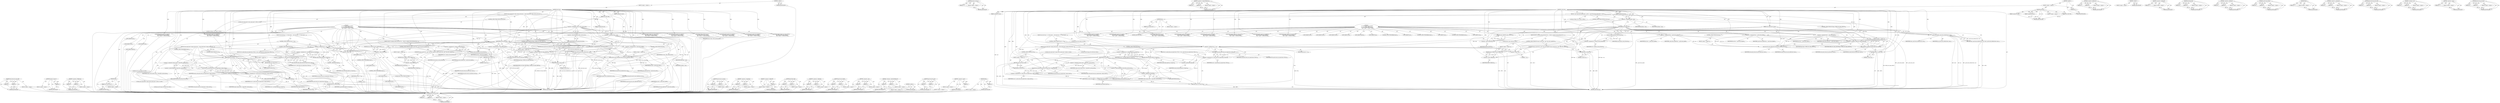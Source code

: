 digraph "perf_event_set_output" {
vulnerable_234 [label=<(METHOD,perf_event_for_each_child)>];
vulnerable_235 [label=<(PARAM,p1)>];
vulnerable_236 [label=<(PARAM,p2)>];
vulnerable_237 [label=<(BLOCK,&lt;empty&gt;,&lt;empty&gt;)>];
vulnerable_238 [label=<(METHOD_RETURN,ANY)>];
vulnerable_188 [label=<(METHOD,primary_event_id)>];
vulnerable_189 [label=<(PARAM,p1)>];
vulnerable_190 [label=<(BLOCK,&lt;empty&gt;,&lt;empty&gt;)>];
vulnerable_191 [label=<(METHOD_RETURN,ANY)>];
vulnerable_210 [label=<(METHOD,&lt;operator&gt;.fieldAccess)>];
vulnerable_211 [label=<(PARAM,p1)>];
vulnerable_212 [label=<(PARAM,p2)>];
vulnerable_213 [label=<(BLOCK,&lt;empty&gt;,&lt;empty&gt;)>];
vulnerable_214 [label=<(METHOD_RETURN,ANY)>];
vulnerable_6 [label=<(METHOD,&lt;global&gt;)<SUB>1</SUB>>];
vulnerable_7 [label=<(BLOCK,&lt;empty&gt;,&lt;empty&gt;)<SUB>1</SUB>>];
vulnerable_8 [label=<(METHOD,perf_ioctl)<SUB>1</SUB>>];
vulnerable_9 [label=<(PARAM,struct file *file)<SUB>1</SUB>>];
vulnerable_10 [label=<(PARAM,unsigned int cmd)<SUB>1</SUB>>];
vulnerable_11 [label=<(PARAM,unsigned long arg)<SUB>1</SUB>>];
vulnerable_12 [label=<(BLOCK,{
	struct perf_event *event = file-&gt;private_dat...,{
	struct perf_event *event = file-&gt;private_dat...)<SUB>2</SUB>>];
vulnerable_13 [label="<(LOCAL,struct perf_event* event: perf_event*)<SUB>3</SUB>>"];
vulnerable_14 [label=<(&lt;operator&gt;.assignment,*event = file-&gt;private_data)<SUB>3</SUB>>];
vulnerable_15 [label=<(IDENTIFIER,event,*event = file-&gt;private_data)<SUB>3</SUB>>];
vulnerable_16 [label=<(&lt;operator&gt;.indirectFieldAccess,file-&gt;private_data)<SUB>3</SUB>>];
vulnerable_17 [label=<(IDENTIFIER,file,*event = file-&gt;private_data)<SUB>3</SUB>>];
vulnerable_18 [label=<(FIELD_IDENTIFIER,private_data,private_data)<SUB>3</SUB>>];
vulnerable_19 [label=<(METHOD,func)<SUB>4</SUB>>];
vulnerable_20 [label=<(PARAM,struct perf_event *)<SUB>4</SUB>>];
vulnerable_21 [label=<(BLOCK,&lt;empty&gt;,&lt;empty&gt;)>];
vulnerable_22 [label=<(METHOD_RETURN,void)<SUB>4</SUB>>];
vulnerable_24 [label="<(LOCAL,u32 flags: u32)<SUB>5</SUB>>"];
vulnerable_25 [label=<(&lt;operator&gt;.assignment,flags = arg)<SUB>5</SUB>>];
vulnerable_26 [label=<(IDENTIFIER,flags,flags = arg)<SUB>5</SUB>>];
vulnerable_27 [label=<(IDENTIFIER,arg,flags = arg)<SUB>5</SUB>>];
vulnerable_28 [label=<(CONTROL_STRUCTURE,SWITCH,switch(cmd))<SUB>7</SUB>>];
vulnerable_29 [label=<(IDENTIFIER,cmd,switch(cmd))<SUB>7</SUB>>];
vulnerable_30 [label="<(BLOCK,{
 	case PERF_EVENT_IOC_ENABLE:
		func = perf_e...,{
 	case PERF_EVENT_IOC_ENABLE:
		func = perf_e...)<SUB>7</SUB>>"];
vulnerable_31 [label=<(JUMP_TARGET,case)<SUB>8</SUB>>];
vulnerable_32 [label="<(IDENTIFIER,PERF_EVENT_IOC_ENABLE,{
 	case PERF_EVENT_IOC_ENABLE:
		func = perf_e...)<SUB>8</SUB>>"];
vulnerable_33 [label=<(&lt;operator&gt;.assignment,func = perf_event_enable)<SUB>9</SUB>>];
vulnerable_34 [label=<(IDENTIFIER,func,func = perf_event_enable)<SUB>9</SUB>>];
vulnerable_35 [label=<(IDENTIFIER,perf_event_enable,func = perf_event_enable)<SUB>9</SUB>>];
vulnerable_36 [label=<(CONTROL_STRUCTURE,BREAK,break;)<SUB>10</SUB>>];
vulnerable_37 [label=<(JUMP_TARGET,case)<SUB>11</SUB>>];
vulnerable_38 [label="<(IDENTIFIER,PERF_EVENT_IOC_DISABLE,{
 	case PERF_EVENT_IOC_ENABLE:
		func = perf_e...)<SUB>11</SUB>>"];
vulnerable_39 [label=<(&lt;operator&gt;.assignment,func = perf_event_disable)<SUB>12</SUB>>];
vulnerable_40 [label=<(IDENTIFIER,func,func = perf_event_disable)<SUB>12</SUB>>];
vulnerable_41 [label=<(IDENTIFIER,perf_event_disable,func = perf_event_disable)<SUB>12</SUB>>];
vulnerable_42 [label=<(CONTROL_STRUCTURE,BREAK,break;)<SUB>13</SUB>>];
vulnerable_43 [label=<(JUMP_TARGET,case)<SUB>14</SUB>>];
vulnerable_44 [label="<(IDENTIFIER,PERF_EVENT_IOC_RESET,{
 	case PERF_EVENT_IOC_ENABLE:
		func = perf_e...)<SUB>14</SUB>>"];
vulnerable_45 [label=<(&lt;operator&gt;.assignment,func = perf_event_reset)<SUB>15</SUB>>];
vulnerable_46 [label=<(IDENTIFIER,func,func = perf_event_reset)<SUB>15</SUB>>];
vulnerable_47 [label=<(IDENTIFIER,perf_event_reset,func = perf_event_reset)<SUB>15</SUB>>];
vulnerable_48 [label=<(CONTROL_STRUCTURE,BREAK,break;)<SUB>16</SUB>>];
vulnerable_49 [label=<(JUMP_TARGET,case)<SUB>18</SUB>>];
vulnerable_50 [label="<(IDENTIFIER,PERF_EVENT_IOC_REFRESH,{
 	case PERF_EVENT_IOC_ENABLE:
		func = perf_e...)<SUB>18</SUB>>"];
vulnerable_51 [label=<(RETURN,return perf_event_refresh(event, arg);,return perf_event_refresh(event, arg);)<SUB>19</SUB>>];
vulnerable_52 [label=<(perf_event_refresh,perf_event_refresh(event, arg))<SUB>19</SUB>>];
vulnerable_53 [label=<(IDENTIFIER,event,perf_event_refresh(event, arg))<SUB>19</SUB>>];
vulnerable_54 [label=<(IDENTIFIER,arg,perf_event_refresh(event, arg))<SUB>19</SUB>>];
vulnerable_55 [label=<(JUMP_TARGET,case)<SUB>21</SUB>>];
vulnerable_56 [label="<(IDENTIFIER,PERF_EVENT_IOC_PERIOD,{
 	case PERF_EVENT_IOC_ENABLE:
		func = perf_e...)<SUB>21</SUB>>"];
vulnerable_57 [label=<(JUMP_TARGET,case)<SUB>24</SUB>>];
vulnerable_58 [label="<(IDENTIFIER,PERF_EVENT_IOC_ID,{
 	case PERF_EVENT_IOC_ENABLE:
		func = perf_e...)<SUB>24</SUB>>"];
vulnerable_59 [label=<(BLOCK,{
		u64 id = primary_event_id(event);

		if (co...,{
		u64 id = primary_event_id(event);

		if (co...)<SUB>25</SUB>>];
vulnerable_60 [label="<(LOCAL,u64 id: u64)<SUB>26</SUB>>"];
vulnerable_61 [label=<(&lt;operator&gt;.assignment,id = primary_event_id(event))<SUB>26</SUB>>];
vulnerable_62 [label=<(IDENTIFIER,id,id = primary_event_id(event))<SUB>26</SUB>>];
vulnerable_63 [label=<(primary_event_id,primary_event_id(event))<SUB>26</SUB>>];
vulnerable_64 [label=<(IDENTIFIER,event,primary_event_id(event))<SUB>26</SUB>>];
vulnerable_65 [label=<(CONTROL_STRUCTURE,IF,if (copy_to_user((void __user *)arg, &amp;id, sizeof(id))))<SUB>28</SUB>>];
vulnerable_66 [label=<(UNKNOWN,copy_to_user((void __user *)arg, &amp;id, sizeof(id)),copy_to_user((void __user *)arg, &amp;id, sizeof(id)))<SUB>28</SUB>>];
vulnerable_67 [label=<(BLOCK,&lt;empty&gt;,&lt;empty&gt;)<SUB>29</SUB>>];
vulnerable_68 [label=<(RETURN,return -EFAULT;,return -EFAULT;)<SUB>29</SUB>>];
vulnerable_69 [label=<(&lt;operator&gt;.minus,-EFAULT)<SUB>29</SUB>>];
vulnerable_70 [label=<(IDENTIFIER,EFAULT,-EFAULT)<SUB>29</SUB>>];
vulnerable_71 [label=<(RETURN,return 0;,return 0;)<SUB>30</SUB>>];
vulnerable_72 [label=<(LITERAL,0,return 0;)<SUB>30</SUB>>];
vulnerable_73 [label=<(JUMP_TARGET,case)<SUB>33</SUB>>];
vulnerable_74 [label="<(IDENTIFIER,PERF_EVENT_IOC_SET_OUTPUT,{
 	case PERF_EVENT_IOC_ENABLE:
		func = perf_e...)<SUB>33</SUB>>"];
vulnerable_75 [label=<(BLOCK,{
		int ret;
		if (arg != -1) {
			struct perf_...,{
		int ret;
		if (arg != -1) {
			struct perf_...)<SUB>34</SUB>>];
vulnerable_76 [label="<(LOCAL,int ret: int)<SUB>35</SUB>>"];
vulnerable_77 [label=<(CONTROL_STRUCTURE,IF,if (arg != -1))<SUB>36</SUB>>];
vulnerable_78 [label=<(&lt;operator&gt;.notEquals,arg != -1)<SUB>36</SUB>>];
vulnerable_79 [label=<(IDENTIFIER,arg,arg != -1)<SUB>36</SUB>>];
vulnerable_80 [label=<(&lt;operator&gt;.minus,-1)<SUB>36</SUB>>];
vulnerable_81 [label=<(LITERAL,1,-1)<SUB>36</SUB>>];
vulnerable_82 [label=<(BLOCK,{
			struct perf_event *output_event;
			struct...,{
			struct perf_event *output_event;
			struct...)<SUB>36</SUB>>];
vulnerable_83 [label="<(LOCAL,struct perf_event* output_event: perf_event*)<SUB>37</SUB>>"];
vulnerable_84 [label="<(LOCAL,struct fd output: fd)<SUB>38</SUB>>"];
vulnerable_85 [label=<(&lt;operator&gt;.assignment,ret = perf_fget_light(arg, &amp;output))<SUB>39</SUB>>];
vulnerable_86 [label=<(IDENTIFIER,ret,ret = perf_fget_light(arg, &amp;output))<SUB>39</SUB>>];
vulnerable_87 [label=<(perf_fget_light,perf_fget_light(arg, &amp;output))<SUB>39</SUB>>];
vulnerable_88 [label=<(IDENTIFIER,arg,perf_fget_light(arg, &amp;output))<SUB>39</SUB>>];
vulnerable_89 [label=<(&lt;operator&gt;.addressOf,&amp;output)<SUB>39</SUB>>];
vulnerable_90 [label=<(IDENTIFIER,output,perf_fget_light(arg, &amp;output))<SUB>39</SUB>>];
vulnerable_91 [label=<(CONTROL_STRUCTURE,IF,if (ret))<SUB>40</SUB>>];
vulnerable_92 [label=<(IDENTIFIER,ret,if (ret))<SUB>40</SUB>>];
vulnerable_93 [label=<(BLOCK,&lt;empty&gt;,&lt;empty&gt;)<SUB>41</SUB>>];
vulnerable_94 [label=<(RETURN,return ret;,return ret;)<SUB>41</SUB>>];
vulnerable_95 [label=<(IDENTIFIER,ret,return ret;)<SUB>41</SUB>>];
vulnerable_96 [label=<(&lt;operator&gt;.assignment,output_event = output.file-&gt;private_data)<SUB>42</SUB>>];
vulnerable_97 [label=<(IDENTIFIER,output_event,output_event = output.file-&gt;private_data)<SUB>42</SUB>>];
vulnerable_98 [label=<(&lt;operator&gt;.indirectFieldAccess,output.file-&gt;private_data)<SUB>42</SUB>>];
vulnerable_99 [label=<(&lt;operator&gt;.fieldAccess,output.file)<SUB>42</SUB>>];
vulnerable_100 [label=<(IDENTIFIER,output,output_event = output.file-&gt;private_data)<SUB>42</SUB>>];
vulnerable_101 [label=<(FIELD_IDENTIFIER,file,file)<SUB>42</SUB>>];
vulnerable_102 [label=<(FIELD_IDENTIFIER,private_data,private_data)<SUB>42</SUB>>];
vulnerable_103 [label=<(&lt;operator&gt;.assignment,ret = perf_event_set_output(event, output_event))<SUB>43</SUB>>];
vulnerable_104 [label=<(IDENTIFIER,ret,ret = perf_event_set_output(event, output_event))<SUB>43</SUB>>];
vulnerable_105 [label=<(perf_event_set_output,perf_event_set_output(event, output_event))<SUB>43</SUB>>];
vulnerable_106 [label=<(IDENTIFIER,event,perf_event_set_output(event, output_event))<SUB>43</SUB>>];
vulnerable_107 [label=<(IDENTIFIER,output_event,perf_event_set_output(event, output_event))<SUB>43</SUB>>];
vulnerable_108 [label=<(fdput,fdput(output))<SUB>44</SUB>>];
vulnerable_109 [label=<(IDENTIFIER,output,fdput(output))<SUB>44</SUB>>];
vulnerable_110 [label=<(CONTROL_STRUCTURE,ELSE,else)<SUB>45</SUB>>];
vulnerable_111 [label=<(BLOCK,{
			ret = perf_event_set_output(event, NULL);
		},{
			ret = perf_event_set_output(event, NULL);
		})<SUB>45</SUB>>];
vulnerable_112 [label=<(&lt;operator&gt;.assignment,ret = perf_event_set_output(event, NULL))<SUB>46</SUB>>];
vulnerable_113 [label=<(IDENTIFIER,ret,ret = perf_event_set_output(event, NULL))<SUB>46</SUB>>];
vulnerable_114 [label=<(perf_event_set_output,perf_event_set_output(event, NULL))<SUB>46</SUB>>];
vulnerable_115 [label=<(IDENTIFIER,event,perf_event_set_output(event, NULL))<SUB>46</SUB>>];
vulnerable_116 [label=<(IDENTIFIER,NULL,perf_event_set_output(event, NULL))<SUB>46</SUB>>];
vulnerable_117 [label=<(RETURN,return ret;,return ret;)<SUB>48</SUB>>];
vulnerable_118 [label=<(IDENTIFIER,ret,return ret;)<SUB>48</SUB>>];
vulnerable_119 [label=<(JUMP_TARGET,case)<SUB>51</SUB>>];
vulnerable_120 [label="<(IDENTIFIER,PERF_EVENT_IOC_SET_FILTER,{
 	case PERF_EVENT_IOC_ENABLE:
		func = perf_e...)<SUB>51</SUB>>"];
vulnerable_121 [label=<(JUMP_TARGET,default)<SUB>54</SUB>>];
vulnerable_122 [label=<(RETURN,return -ENOTTY;,return -ENOTTY;)<SUB>55</SUB>>];
vulnerable_123 [label=<(&lt;operator&gt;.minus,-ENOTTY)<SUB>55</SUB>>];
vulnerable_124 [label=<(IDENTIFIER,ENOTTY,-ENOTTY)<SUB>55</SUB>>];
vulnerable_125 [label=<(CONTROL_STRUCTURE,IF,if (flags &amp; PERF_IOC_FLAG_GROUP))<SUB>58</SUB>>];
vulnerable_126 [label=<(&lt;operator&gt;.and,flags &amp; PERF_IOC_FLAG_GROUP)<SUB>58</SUB>>];
vulnerable_127 [label=<(IDENTIFIER,flags,flags &amp; PERF_IOC_FLAG_GROUP)<SUB>58</SUB>>];
vulnerable_128 [label=<(IDENTIFIER,PERF_IOC_FLAG_GROUP,flags &amp; PERF_IOC_FLAG_GROUP)<SUB>58</SUB>>];
vulnerable_129 [label=<(BLOCK,&lt;empty&gt;,&lt;empty&gt;)<SUB>59</SUB>>];
vulnerable_130 [label=<(perf_event_for_each,perf_event_for_each(event, func))<SUB>59</SUB>>];
vulnerable_131 [label=<(IDENTIFIER,event,perf_event_for_each(event, func))<SUB>59</SUB>>];
vulnerable_132 [label=<(IDENTIFIER,func,perf_event_for_each(event, func))<SUB>59</SUB>>];
vulnerable_133 [label=<(CONTROL_STRUCTURE,ELSE,else)<SUB>61</SUB>>];
vulnerable_134 [label=<(BLOCK,&lt;empty&gt;,&lt;empty&gt;)<SUB>61</SUB>>];
vulnerable_135 [label=<(perf_event_for_each_child,perf_event_for_each_child(event, func))<SUB>61</SUB>>];
vulnerable_136 [label=<(IDENTIFIER,event,perf_event_for_each_child(event, func))<SUB>61</SUB>>];
vulnerable_137 [label=<(IDENTIFIER,func,perf_event_for_each_child(event, func))<SUB>61</SUB>>];
vulnerable_138 [label=<(RETURN,return 0;,return 0;)<SUB>63</SUB>>];
vulnerable_139 [label=<(LITERAL,0,return 0;)<SUB>63</SUB>>];
vulnerable_140 [label=<(METHOD_RETURN,long)<SUB>1</SUB>>];
vulnerable_142 [label=<(METHOD_RETURN,ANY)<SUB>1</SUB>>];
vulnerable_215 [label=<(METHOD,perf_event_set_output)>];
vulnerable_216 [label=<(PARAM,p1)>];
vulnerable_217 [label=<(PARAM,p2)>];
vulnerable_218 [label=<(BLOCK,&lt;empty&gt;,&lt;empty&gt;)>];
vulnerable_219 [label=<(METHOD_RETURN,ANY)>];
vulnerable_173 [label=<(METHOD,&lt;operator&gt;.assignment)>];
vulnerable_174 [label=<(PARAM,p1)>];
vulnerable_175 [label=<(PARAM,p2)>];
vulnerable_176 [label=<(BLOCK,&lt;empty&gt;,&lt;empty&gt;)>];
vulnerable_177 [label=<(METHOD_RETURN,ANY)>];
vulnerable_206 [label=<(METHOD,&lt;operator&gt;.addressOf)>];
vulnerable_207 [label=<(PARAM,p1)>];
vulnerable_208 [label=<(BLOCK,&lt;empty&gt;,&lt;empty&gt;)>];
vulnerable_209 [label=<(METHOD_RETURN,ANY)>];
vulnerable_201 [label=<(METHOD,perf_fget_light)>];
vulnerable_202 [label=<(PARAM,p1)>];
vulnerable_203 [label=<(PARAM,p2)>];
vulnerable_204 [label=<(BLOCK,&lt;empty&gt;,&lt;empty&gt;)>];
vulnerable_205 [label=<(METHOD_RETURN,ANY)>];
vulnerable_196 [label=<(METHOD,&lt;operator&gt;.notEquals)>];
vulnerable_197 [label=<(PARAM,p1)>];
vulnerable_198 [label=<(PARAM,p2)>];
vulnerable_199 [label=<(BLOCK,&lt;empty&gt;,&lt;empty&gt;)>];
vulnerable_200 [label=<(METHOD_RETURN,ANY)>];
vulnerable_183 [label=<(METHOD,perf_event_refresh)>];
vulnerable_184 [label=<(PARAM,p1)>];
vulnerable_185 [label=<(PARAM,p2)>];
vulnerable_186 [label=<(BLOCK,&lt;empty&gt;,&lt;empty&gt;)>];
vulnerable_187 [label=<(METHOD_RETURN,ANY)>];
vulnerable_224 [label=<(METHOD,&lt;operator&gt;.and)>];
vulnerable_225 [label=<(PARAM,p1)>];
vulnerable_226 [label=<(PARAM,p2)>];
vulnerable_227 [label=<(BLOCK,&lt;empty&gt;,&lt;empty&gt;)>];
vulnerable_228 [label=<(METHOD_RETURN,ANY)>];
vulnerable_178 [label=<(METHOD,&lt;operator&gt;.indirectFieldAccess)>];
vulnerable_179 [label=<(PARAM,p1)>];
vulnerable_180 [label=<(PARAM,p2)>];
vulnerable_181 [label=<(BLOCK,&lt;empty&gt;,&lt;empty&gt;)>];
vulnerable_182 [label=<(METHOD_RETURN,ANY)>];
vulnerable_167 [label=<(METHOD,&lt;global&gt;)<SUB>1</SUB>>];
vulnerable_168 [label=<(BLOCK,&lt;empty&gt;,&lt;empty&gt;)>];
vulnerable_169 [label=<(METHOD_RETURN,ANY)>];
vulnerable_229 [label=<(METHOD,perf_event_for_each)>];
vulnerable_230 [label=<(PARAM,p1)>];
vulnerable_231 [label=<(PARAM,p2)>];
vulnerable_232 [label=<(BLOCK,&lt;empty&gt;,&lt;empty&gt;)>];
vulnerable_233 [label=<(METHOD_RETURN,ANY)>];
vulnerable_192 [label=<(METHOD,&lt;operator&gt;.minus)>];
vulnerable_193 [label=<(PARAM,p1)>];
vulnerable_194 [label=<(BLOCK,&lt;empty&gt;,&lt;empty&gt;)>];
vulnerable_195 [label=<(METHOD_RETURN,ANY)>];
vulnerable_220 [label=<(METHOD,fdput)>];
vulnerable_221 [label=<(PARAM,p1)>];
vulnerable_222 [label=<(BLOCK,&lt;empty&gt;,&lt;empty&gt;)>];
vulnerable_223 [label=<(METHOD_RETURN,ANY)>];
fixed_231 [label=<(METHOD,perf_event_for_each)>];
fixed_232 [label=<(PARAM,p1)>];
fixed_233 [label=<(PARAM,p2)>];
fixed_234 [label=<(BLOCK,&lt;empty&gt;,&lt;empty&gt;)>];
fixed_235 [label=<(METHOD_RETURN,ANY)>];
fixed_185 [label=<(METHOD,primary_event_id)>];
fixed_186 [label=<(PARAM,p1)>];
fixed_187 [label=<(BLOCK,&lt;empty&gt;,&lt;empty&gt;)>];
fixed_188 [label=<(METHOD_RETURN,ANY)>];
fixed_207 [label=<(METHOD,&lt;operator&gt;.indirectFieldAccess)>];
fixed_208 [label=<(PARAM,p1)>];
fixed_209 [label=<(PARAM,p2)>];
fixed_210 [label=<(BLOCK,&lt;empty&gt;,&lt;empty&gt;)>];
fixed_211 [label=<(METHOD_RETURN,ANY)>];
fixed_6 [label=<(METHOD,&lt;global&gt;)<SUB>1</SUB>>];
fixed_7 [label=<(BLOCK,&lt;empty&gt;,&lt;empty&gt;)<SUB>1</SUB>>];
fixed_8 [label=<(METHOD,perf_ioctl)<SUB>1</SUB>>];
fixed_9 [label=<(PARAM,struct file *file)<SUB>1</SUB>>];
fixed_10 [label=<(PARAM,unsigned int cmd)<SUB>1</SUB>>];
fixed_11 [label=<(PARAM,unsigned long arg)<SUB>1</SUB>>];
fixed_12 [label=<(BLOCK,&lt;empty&gt;,&lt;empty&gt;)>];
fixed_13 [label=<(METHOD_RETURN,long)<SUB>1</SUB>>];
fixed_15 [label=<(UNKNOWN,),))<SUB>1</SUB>>];
fixed_16 [label=<(METHOD,_perf_ioctl)<SUB>2</SUB>>];
fixed_17 [label=<(PARAM,struct perf_event *event)<SUB>2</SUB>>];
fixed_18 [label=<(PARAM,unsigned int cmd)<SUB>2</SUB>>];
fixed_19 [label=<(PARAM,unsigned long arg)<SUB>2</SUB>>];
fixed_20 [label=<(BLOCK,{
 	void (*func)(struct perf_event *);
 	u32 fl...,{
 	void (*func)(struct perf_event *);
 	u32 fl...)<SUB>3</SUB>>];
fixed_21 [label=<(METHOD,func)<SUB>4</SUB>>];
fixed_22 [label=<(PARAM,struct perf_event *)<SUB>4</SUB>>];
fixed_23 [label=<(BLOCK,&lt;empty&gt;,&lt;empty&gt;)>];
fixed_24 [label=<(METHOD_RETURN,void)<SUB>4</SUB>>];
fixed_26 [label="<(LOCAL,u32 flags: u32)<SUB>5</SUB>>"];
fixed_27 [label=<(&lt;operator&gt;.assignment,flags = arg)<SUB>5</SUB>>];
fixed_28 [label=<(IDENTIFIER,flags,flags = arg)<SUB>5</SUB>>];
fixed_29 [label=<(IDENTIFIER,arg,flags = arg)<SUB>5</SUB>>];
fixed_30 [label=<(CONTROL_STRUCTURE,SWITCH,switch(cmd))<SUB>7</SUB>>];
fixed_31 [label=<(IDENTIFIER,cmd,switch(cmd))<SUB>7</SUB>>];
fixed_32 [label="<(BLOCK,{
 	case PERF_EVENT_IOC_ENABLE:
		func = _perf_...,{
 	case PERF_EVENT_IOC_ENABLE:
		func = _perf_...)<SUB>7</SUB>>"];
fixed_33 [label=<(JUMP_TARGET,case)<SUB>8</SUB>>];
fixed_34 [label="<(IDENTIFIER,PERF_EVENT_IOC_ENABLE,{
 	case PERF_EVENT_IOC_ENABLE:
		func = _perf_...)<SUB>8</SUB>>"];
fixed_35 [label=<(&lt;operator&gt;.assignment,func = _perf_event_enable)<SUB>9</SUB>>];
fixed_36 [label=<(IDENTIFIER,func,func = _perf_event_enable)<SUB>9</SUB>>];
fixed_37 [label=<(IDENTIFIER,_perf_event_enable,func = _perf_event_enable)<SUB>9</SUB>>];
fixed_38 [label=<(CONTROL_STRUCTURE,BREAK,break;)<SUB>10</SUB>>];
fixed_39 [label=<(JUMP_TARGET,case)<SUB>11</SUB>>];
fixed_40 [label="<(IDENTIFIER,PERF_EVENT_IOC_DISABLE,{
 	case PERF_EVENT_IOC_ENABLE:
		func = _perf_...)<SUB>11</SUB>>"];
fixed_41 [label=<(&lt;operator&gt;.assignment,func = _perf_event_disable)<SUB>12</SUB>>];
fixed_42 [label=<(IDENTIFIER,func,func = _perf_event_disable)<SUB>12</SUB>>];
fixed_43 [label=<(IDENTIFIER,_perf_event_disable,func = _perf_event_disable)<SUB>12</SUB>>];
fixed_44 [label=<(CONTROL_STRUCTURE,BREAK,break;)<SUB>13</SUB>>];
fixed_45 [label=<(JUMP_TARGET,case)<SUB>14</SUB>>];
fixed_46 [label="<(IDENTIFIER,PERF_EVENT_IOC_RESET,{
 	case PERF_EVENT_IOC_ENABLE:
		func = _perf_...)<SUB>14</SUB>>"];
fixed_47 [label=<(&lt;operator&gt;.assignment,func = _perf_event_reset)<SUB>15</SUB>>];
fixed_48 [label=<(IDENTIFIER,func,func = _perf_event_reset)<SUB>15</SUB>>];
fixed_49 [label=<(IDENTIFIER,_perf_event_reset,func = _perf_event_reset)<SUB>15</SUB>>];
fixed_50 [label=<(CONTROL_STRUCTURE,BREAK,break;)<SUB>16</SUB>>];
fixed_51 [label=<(JUMP_TARGET,case)<SUB>18</SUB>>];
fixed_52 [label="<(IDENTIFIER,PERF_EVENT_IOC_REFRESH,{
 	case PERF_EVENT_IOC_ENABLE:
		func = _perf_...)<SUB>18</SUB>>"];
fixed_53 [label=<(RETURN,return _perf_event_refresh(event, arg);,return _perf_event_refresh(event, arg);)<SUB>19</SUB>>];
fixed_54 [label=<(_perf_event_refresh,_perf_event_refresh(event, arg))<SUB>19</SUB>>];
fixed_55 [label=<(IDENTIFIER,event,_perf_event_refresh(event, arg))<SUB>19</SUB>>];
fixed_56 [label=<(IDENTIFIER,arg,_perf_event_refresh(event, arg))<SUB>19</SUB>>];
fixed_57 [label=<(JUMP_TARGET,case)<SUB>21</SUB>>];
fixed_58 [label="<(IDENTIFIER,PERF_EVENT_IOC_PERIOD,{
 	case PERF_EVENT_IOC_ENABLE:
		func = _perf_...)<SUB>21</SUB>>"];
fixed_59 [label=<(JUMP_TARGET,case)<SUB>24</SUB>>];
fixed_60 [label="<(IDENTIFIER,PERF_EVENT_IOC_ID,{
 	case PERF_EVENT_IOC_ENABLE:
		func = _perf_...)<SUB>24</SUB>>"];
fixed_61 [label=<(BLOCK,{
		u64 id = primary_event_id(event);

		if (co...,{
		u64 id = primary_event_id(event);

		if (co...)<SUB>25</SUB>>];
fixed_62 [label="<(LOCAL,u64 id: u64)<SUB>26</SUB>>"];
fixed_63 [label=<(&lt;operator&gt;.assignment,id = primary_event_id(event))<SUB>26</SUB>>];
fixed_64 [label=<(IDENTIFIER,id,id = primary_event_id(event))<SUB>26</SUB>>];
fixed_65 [label=<(primary_event_id,primary_event_id(event))<SUB>26</SUB>>];
fixed_66 [label=<(IDENTIFIER,event,primary_event_id(event))<SUB>26</SUB>>];
fixed_67 [label=<(CONTROL_STRUCTURE,IF,if (copy_to_user((void __user *)arg, &amp;id, sizeof(id))))<SUB>28</SUB>>];
fixed_68 [label=<(UNKNOWN,copy_to_user((void __user *)arg, &amp;id, sizeof(id)),copy_to_user((void __user *)arg, &amp;id, sizeof(id)))<SUB>28</SUB>>];
fixed_69 [label=<(BLOCK,&lt;empty&gt;,&lt;empty&gt;)<SUB>29</SUB>>];
fixed_70 [label=<(RETURN,return -EFAULT;,return -EFAULT;)<SUB>29</SUB>>];
fixed_71 [label=<(&lt;operator&gt;.minus,-EFAULT)<SUB>29</SUB>>];
fixed_72 [label=<(IDENTIFIER,EFAULT,-EFAULT)<SUB>29</SUB>>];
fixed_73 [label=<(RETURN,return 0;,return 0;)<SUB>30</SUB>>];
fixed_74 [label=<(LITERAL,0,return 0;)<SUB>30</SUB>>];
fixed_75 [label=<(JUMP_TARGET,case)<SUB>33</SUB>>];
fixed_76 [label="<(IDENTIFIER,PERF_EVENT_IOC_SET_OUTPUT,{
 	case PERF_EVENT_IOC_ENABLE:
		func = _perf_...)<SUB>33</SUB>>"];
fixed_77 [label=<(BLOCK,{
		int ret;
		if (arg != -1) {
			struct perf_...,{
		int ret;
		if (arg != -1) {
			struct perf_...)<SUB>34</SUB>>];
fixed_78 [label="<(LOCAL,int ret: int)<SUB>35</SUB>>"];
fixed_79 [label=<(CONTROL_STRUCTURE,IF,if (arg != -1))<SUB>36</SUB>>];
fixed_80 [label=<(&lt;operator&gt;.notEquals,arg != -1)<SUB>36</SUB>>];
fixed_81 [label=<(IDENTIFIER,arg,arg != -1)<SUB>36</SUB>>];
fixed_82 [label=<(&lt;operator&gt;.minus,-1)<SUB>36</SUB>>];
fixed_83 [label=<(LITERAL,1,-1)<SUB>36</SUB>>];
fixed_84 [label=<(BLOCK,{
			struct perf_event *output_event;
			struct...,{
			struct perf_event *output_event;
			struct...)<SUB>36</SUB>>];
fixed_85 [label="<(LOCAL,struct perf_event* output_event: perf_event*)<SUB>37</SUB>>"];
fixed_86 [label="<(LOCAL,struct fd output: fd)<SUB>38</SUB>>"];
fixed_87 [label=<(&lt;operator&gt;.assignment,ret = perf_fget_light(arg, &amp;output))<SUB>39</SUB>>];
fixed_88 [label=<(IDENTIFIER,ret,ret = perf_fget_light(arg, &amp;output))<SUB>39</SUB>>];
fixed_89 [label=<(perf_fget_light,perf_fget_light(arg, &amp;output))<SUB>39</SUB>>];
fixed_90 [label=<(IDENTIFIER,arg,perf_fget_light(arg, &amp;output))<SUB>39</SUB>>];
fixed_91 [label=<(&lt;operator&gt;.addressOf,&amp;output)<SUB>39</SUB>>];
fixed_92 [label=<(IDENTIFIER,output,perf_fget_light(arg, &amp;output))<SUB>39</SUB>>];
fixed_93 [label=<(CONTROL_STRUCTURE,IF,if (ret))<SUB>40</SUB>>];
fixed_94 [label=<(IDENTIFIER,ret,if (ret))<SUB>40</SUB>>];
fixed_95 [label=<(BLOCK,&lt;empty&gt;,&lt;empty&gt;)<SUB>41</SUB>>];
fixed_96 [label=<(RETURN,return ret;,return ret;)<SUB>41</SUB>>];
fixed_97 [label=<(IDENTIFIER,ret,return ret;)<SUB>41</SUB>>];
fixed_98 [label=<(&lt;operator&gt;.assignment,output_event = output.file-&gt;private_data)<SUB>42</SUB>>];
fixed_99 [label=<(IDENTIFIER,output_event,output_event = output.file-&gt;private_data)<SUB>42</SUB>>];
fixed_100 [label=<(&lt;operator&gt;.indirectFieldAccess,output.file-&gt;private_data)<SUB>42</SUB>>];
fixed_101 [label=<(&lt;operator&gt;.fieldAccess,output.file)<SUB>42</SUB>>];
fixed_102 [label=<(IDENTIFIER,output,output_event = output.file-&gt;private_data)<SUB>42</SUB>>];
fixed_103 [label=<(FIELD_IDENTIFIER,file,file)<SUB>42</SUB>>];
fixed_104 [label=<(FIELD_IDENTIFIER,private_data,private_data)<SUB>42</SUB>>];
fixed_105 [label=<(&lt;operator&gt;.assignment,ret = perf_event_set_output(event, output_event))<SUB>43</SUB>>];
fixed_106 [label=<(IDENTIFIER,ret,ret = perf_event_set_output(event, output_event))<SUB>43</SUB>>];
fixed_107 [label=<(perf_event_set_output,perf_event_set_output(event, output_event))<SUB>43</SUB>>];
fixed_108 [label=<(IDENTIFIER,event,perf_event_set_output(event, output_event))<SUB>43</SUB>>];
fixed_109 [label=<(IDENTIFIER,output_event,perf_event_set_output(event, output_event))<SUB>43</SUB>>];
fixed_110 [label=<(fdput,fdput(output))<SUB>44</SUB>>];
fixed_111 [label=<(IDENTIFIER,output,fdput(output))<SUB>44</SUB>>];
fixed_112 [label=<(CONTROL_STRUCTURE,ELSE,else)<SUB>45</SUB>>];
fixed_113 [label=<(BLOCK,{
			ret = perf_event_set_output(event, NULL);
		},{
			ret = perf_event_set_output(event, NULL);
		})<SUB>45</SUB>>];
fixed_114 [label=<(&lt;operator&gt;.assignment,ret = perf_event_set_output(event, NULL))<SUB>46</SUB>>];
fixed_115 [label=<(IDENTIFIER,ret,ret = perf_event_set_output(event, NULL))<SUB>46</SUB>>];
fixed_116 [label=<(perf_event_set_output,perf_event_set_output(event, NULL))<SUB>46</SUB>>];
fixed_117 [label=<(IDENTIFIER,event,perf_event_set_output(event, NULL))<SUB>46</SUB>>];
fixed_118 [label=<(IDENTIFIER,NULL,perf_event_set_output(event, NULL))<SUB>46</SUB>>];
fixed_119 [label=<(RETURN,return ret;,return ret;)<SUB>48</SUB>>];
fixed_120 [label=<(IDENTIFIER,ret,return ret;)<SUB>48</SUB>>];
fixed_121 [label=<(JUMP_TARGET,case)<SUB>51</SUB>>];
fixed_122 [label="<(IDENTIFIER,PERF_EVENT_IOC_SET_FILTER,{
 	case PERF_EVENT_IOC_ENABLE:
		func = _perf_...)<SUB>51</SUB>>"];
fixed_123 [label=<(JUMP_TARGET,default)<SUB>54</SUB>>];
fixed_124 [label=<(RETURN,return -ENOTTY;,return -ENOTTY;)<SUB>55</SUB>>];
fixed_125 [label=<(&lt;operator&gt;.minus,-ENOTTY)<SUB>55</SUB>>];
fixed_126 [label=<(IDENTIFIER,ENOTTY,-ENOTTY)<SUB>55</SUB>>];
fixed_127 [label=<(CONTROL_STRUCTURE,IF,if (flags &amp; PERF_IOC_FLAG_GROUP))<SUB>58</SUB>>];
fixed_128 [label=<(&lt;operator&gt;.and,flags &amp; PERF_IOC_FLAG_GROUP)<SUB>58</SUB>>];
fixed_129 [label=<(IDENTIFIER,flags,flags &amp; PERF_IOC_FLAG_GROUP)<SUB>58</SUB>>];
fixed_130 [label=<(IDENTIFIER,PERF_IOC_FLAG_GROUP,flags &amp; PERF_IOC_FLAG_GROUP)<SUB>58</SUB>>];
fixed_131 [label=<(BLOCK,&lt;empty&gt;,&lt;empty&gt;)<SUB>59</SUB>>];
fixed_132 [label=<(perf_event_for_each,perf_event_for_each(event, func))<SUB>59</SUB>>];
fixed_133 [label=<(IDENTIFIER,event,perf_event_for_each(event, func))<SUB>59</SUB>>];
fixed_134 [label=<(IDENTIFIER,func,perf_event_for_each(event, func))<SUB>59</SUB>>];
fixed_135 [label=<(CONTROL_STRUCTURE,ELSE,else)<SUB>61</SUB>>];
fixed_136 [label=<(BLOCK,&lt;empty&gt;,&lt;empty&gt;)<SUB>61</SUB>>];
fixed_137 [label=<(perf_event_for_each_child,perf_event_for_each_child(event, func))<SUB>61</SUB>>];
fixed_138 [label=<(IDENTIFIER,event,perf_event_for_each_child(event, func))<SUB>61</SUB>>];
fixed_139 [label=<(IDENTIFIER,func,perf_event_for_each_child(event, func))<SUB>61</SUB>>];
fixed_140 [label=<(RETURN,return 0;,return 0;)<SUB>63</SUB>>];
fixed_141 [label=<(LITERAL,0,return 0;)<SUB>63</SUB>>];
fixed_142 [label=<(METHOD_RETURN,long)<SUB>2</SUB>>];
fixed_144 [label=<(METHOD_RETURN,ANY)<SUB>1</SUB>>];
fixed_212 [label=<(METHOD,&lt;operator&gt;.fieldAccess)>];
fixed_213 [label=<(PARAM,p1)>];
fixed_214 [label=<(PARAM,p2)>];
fixed_215 [label=<(BLOCK,&lt;empty&gt;,&lt;empty&gt;)>];
fixed_216 [label=<(METHOD_RETURN,ANY)>];
fixed_169 [label=<(METHOD,&lt;global&gt;)<SUB>1</SUB>>];
fixed_170 [label=<(BLOCK,&lt;empty&gt;,&lt;empty&gt;)>];
fixed_171 [label=<(METHOD_RETURN,ANY)>];
fixed_203 [label=<(METHOD,&lt;operator&gt;.addressOf)>];
fixed_204 [label=<(PARAM,p1)>];
fixed_205 [label=<(BLOCK,&lt;empty&gt;,&lt;empty&gt;)>];
fixed_206 [label=<(METHOD_RETURN,ANY)>];
fixed_198 [label=<(METHOD,perf_fget_light)>];
fixed_199 [label=<(PARAM,p1)>];
fixed_200 [label=<(PARAM,p2)>];
fixed_201 [label=<(BLOCK,&lt;empty&gt;,&lt;empty&gt;)>];
fixed_202 [label=<(METHOD_RETURN,ANY)>];
fixed_193 [label=<(METHOD,&lt;operator&gt;.notEquals)>];
fixed_194 [label=<(PARAM,p1)>];
fixed_195 [label=<(PARAM,p2)>];
fixed_196 [label=<(BLOCK,&lt;empty&gt;,&lt;empty&gt;)>];
fixed_197 [label=<(METHOD_RETURN,ANY)>];
fixed_180 [label=<(METHOD,_perf_event_refresh)>];
fixed_181 [label=<(PARAM,p1)>];
fixed_182 [label=<(PARAM,p2)>];
fixed_183 [label=<(BLOCK,&lt;empty&gt;,&lt;empty&gt;)>];
fixed_184 [label=<(METHOD_RETURN,ANY)>];
fixed_222 [label=<(METHOD,fdput)>];
fixed_223 [label=<(PARAM,p1)>];
fixed_224 [label=<(BLOCK,&lt;empty&gt;,&lt;empty&gt;)>];
fixed_225 [label=<(METHOD_RETURN,ANY)>];
fixed_175 [label=<(METHOD,&lt;operator&gt;.assignment)>];
fixed_176 [label=<(PARAM,p1)>];
fixed_177 [label=<(PARAM,p2)>];
fixed_178 [label=<(BLOCK,&lt;empty&gt;,&lt;empty&gt;)>];
fixed_179 [label=<(METHOD_RETURN,ANY)>];
fixed_236 [label=<(METHOD,perf_event_for_each_child)>];
fixed_237 [label=<(PARAM,p1)>];
fixed_238 [label=<(PARAM,p2)>];
fixed_239 [label=<(BLOCK,&lt;empty&gt;,&lt;empty&gt;)>];
fixed_240 [label=<(METHOD_RETURN,ANY)>];
fixed_226 [label=<(METHOD,&lt;operator&gt;.and)>];
fixed_227 [label=<(PARAM,p1)>];
fixed_228 [label=<(PARAM,p2)>];
fixed_229 [label=<(BLOCK,&lt;empty&gt;,&lt;empty&gt;)>];
fixed_230 [label=<(METHOD_RETURN,ANY)>];
fixed_189 [label=<(METHOD,&lt;operator&gt;.minus)>];
fixed_190 [label=<(PARAM,p1)>];
fixed_191 [label=<(BLOCK,&lt;empty&gt;,&lt;empty&gt;)>];
fixed_192 [label=<(METHOD_RETURN,ANY)>];
fixed_217 [label=<(METHOD,perf_event_set_output)>];
fixed_218 [label=<(PARAM,p1)>];
fixed_219 [label=<(PARAM,p2)>];
fixed_220 [label=<(BLOCK,&lt;empty&gt;,&lt;empty&gt;)>];
fixed_221 [label=<(METHOD_RETURN,ANY)>];
vulnerable_234 -> vulnerable_235  [key=0, label="AST: "];
vulnerable_234 -> vulnerable_235  [key=1, label="DDG: "];
vulnerable_234 -> vulnerable_237  [key=0, label="AST: "];
vulnerable_234 -> vulnerable_236  [key=0, label="AST: "];
vulnerable_234 -> vulnerable_236  [key=1, label="DDG: "];
vulnerable_234 -> vulnerable_238  [key=0, label="AST: "];
vulnerable_234 -> vulnerable_238  [key=1, label="CFG: "];
vulnerable_235 -> vulnerable_238  [key=0, label="DDG: p1"];
vulnerable_236 -> vulnerable_238  [key=0, label="DDG: p2"];
vulnerable_237 -> fixed_231  [key=0];
vulnerable_238 -> fixed_231  [key=0];
vulnerable_188 -> vulnerable_189  [key=0, label="AST: "];
vulnerable_188 -> vulnerable_189  [key=1, label="DDG: "];
vulnerable_188 -> vulnerable_190  [key=0, label="AST: "];
vulnerable_188 -> vulnerable_191  [key=0, label="AST: "];
vulnerable_188 -> vulnerable_191  [key=1, label="CFG: "];
vulnerable_189 -> vulnerable_191  [key=0, label="DDG: p1"];
vulnerable_190 -> fixed_231  [key=0];
vulnerable_191 -> fixed_231  [key=0];
vulnerable_210 -> vulnerable_211  [key=0, label="AST: "];
vulnerable_210 -> vulnerable_211  [key=1, label="DDG: "];
vulnerable_210 -> vulnerable_213  [key=0, label="AST: "];
vulnerable_210 -> vulnerable_212  [key=0, label="AST: "];
vulnerable_210 -> vulnerable_212  [key=1, label="DDG: "];
vulnerable_210 -> vulnerable_214  [key=0, label="AST: "];
vulnerable_210 -> vulnerable_214  [key=1, label="CFG: "];
vulnerable_211 -> vulnerable_214  [key=0, label="DDG: p1"];
vulnerable_212 -> vulnerable_214  [key=0, label="DDG: p2"];
vulnerable_213 -> fixed_231  [key=0];
vulnerable_214 -> fixed_231  [key=0];
vulnerable_6 -> vulnerable_7  [key=0, label="AST: "];
vulnerable_6 -> vulnerable_142  [key=0, label="AST: "];
vulnerable_6 -> vulnerable_142  [key=1, label="CFG: "];
vulnerable_7 -> vulnerable_8  [key=0, label="AST: "];
vulnerable_8 -> vulnerable_9  [key=0, label="AST: "];
vulnerable_8 -> vulnerable_9  [key=1, label="DDG: "];
vulnerable_8 -> vulnerable_10  [key=0, label="AST: "];
vulnerable_8 -> vulnerable_10  [key=1, label="DDG: "];
vulnerable_8 -> vulnerable_11  [key=0, label="AST: "];
vulnerable_8 -> vulnerable_11  [key=1, label="DDG: "];
vulnerable_8 -> vulnerable_12  [key=0, label="AST: "];
vulnerable_8 -> vulnerable_140  [key=0, label="AST: "];
vulnerable_8 -> vulnerable_18  [key=0, label="CFG: "];
vulnerable_8 -> vulnerable_25  [key=0, label="DDG: "];
vulnerable_8 -> vulnerable_138  [key=0, label="DDG: "];
vulnerable_8 -> vulnerable_29  [key=0, label="DDG: "];
vulnerable_8 -> vulnerable_139  [key=0, label="DDG: "];
vulnerable_8 -> vulnerable_32  [key=0, label="DDG: "];
vulnerable_8 -> vulnerable_33  [key=0, label="DDG: "];
vulnerable_8 -> vulnerable_38  [key=0, label="DDG: "];
vulnerable_8 -> vulnerable_39  [key=0, label="DDG: "];
vulnerable_8 -> vulnerable_44  [key=0, label="DDG: "];
vulnerable_8 -> vulnerable_45  [key=0, label="DDG: "];
vulnerable_8 -> vulnerable_50  [key=0, label="DDG: "];
vulnerable_8 -> vulnerable_56  [key=0, label="DDG: "];
vulnerable_8 -> vulnerable_58  [key=0, label="DDG: "];
vulnerable_8 -> vulnerable_74  [key=0, label="DDG: "];
vulnerable_8 -> vulnerable_120  [key=0, label="DDG: "];
vulnerable_8 -> vulnerable_126  [key=0, label="DDG: "];
vulnerable_8 -> vulnerable_71  [key=0, label="DDG: "];
vulnerable_8 -> vulnerable_130  [key=0, label="DDG: "];
vulnerable_8 -> vulnerable_52  [key=0, label="DDG: "];
vulnerable_8 -> vulnerable_72  [key=0, label="DDG: "];
vulnerable_8 -> vulnerable_118  [key=0, label="DDG: "];
vulnerable_8 -> vulnerable_123  [key=0, label="DDG: "];
vulnerable_8 -> vulnerable_135  [key=0, label="DDG: "];
vulnerable_8 -> vulnerable_63  [key=0, label="DDG: "];
vulnerable_8 -> vulnerable_78  [key=0, label="DDG: "];
vulnerable_8 -> vulnerable_80  [key=0, label="DDG: "];
vulnerable_8 -> vulnerable_92  [key=0, label="DDG: "];
vulnerable_8 -> vulnerable_108  [key=0, label="DDG: "];
vulnerable_8 -> vulnerable_69  [key=0, label="DDG: "];
vulnerable_8 -> vulnerable_87  [key=0, label="DDG: "];
vulnerable_8 -> vulnerable_105  [key=0, label="DDG: "];
vulnerable_8 -> vulnerable_95  [key=0, label="DDG: "];
vulnerable_8 -> vulnerable_114  [key=0, label="DDG: "];
vulnerable_9 -> vulnerable_140  [key=0, label="DDG: file"];
vulnerable_9 -> vulnerable_14  [key=0, label="DDG: file"];
vulnerable_10 -> vulnerable_140  [key=0, label="DDG: cmd"];
vulnerable_11 -> vulnerable_25  [key=0, label="DDG: arg"];
vulnerable_11 -> vulnerable_52  [key=0, label="DDG: arg"];
vulnerable_11 -> vulnerable_78  [key=0, label="DDG: arg"];
vulnerable_12 -> vulnerable_13  [key=0, label="AST: "];
vulnerable_12 -> vulnerable_14  [key=0, label="AST: "];
vulnerable_12 -> vulnerable_19  [key=0, label="AST: "];
vulnerable_12 -> vulnerable_24  [key=0, label="AST: "];
vulnerable_12 -> vulnerable_25  [key=0, label="AST: "];
vulnerable_12 -> vulnerable_28  [key=0, label="AST: "];
vulnerable_12 -> vulnerable_125  [key=0, label="AST: "];
vulnerable_12 -> vulnerable_138  [key=0, label="AST: "];
vulnerable_13 -> fixed_231  [key=0];
vulnerable_14 -> vulnerable_15  [key=0, label="AST: "];
vulnerable_14 -> vulnerable_16  [key=0, label="AST: "];
vulnerable_14 -> vulnerable_25  [key=0, label="CFG: "];
vulnerable_14 -> vulnerable_140  [key=0, label="DDG: file-&gt;private_data"];
vulnerable_14 -> vulnerable_140  [key=1, label="DDG: *event = file-&gt;private_data"];
vulnerable_14 -> vulnerable_130  [key=0, label="DDG: event"];
vulnerable_14 -> vulnerable_52  [key=0, label="DDG: event"];
vulnerable_14 -> vulnerable_135  [key=0, label="DDG: event"];
vulnerable_14 -> vulnerable_63  [key=0, label="DDG: event"];
vulnerable_14 -> vulnerable_105  [key=0, label="DDG: event"];
vulnerable_14 -> vulnerable_114  [key=0, label="DDG: event"];
vulnerable_15 -> fixed_231  [key=0];
vulnerable_16 -> vulnerable_17  [key=0, label="AST: "];
vulnerable_16 -> vulnerable_18  [key=0, label="AST: "];
vulnerable_16 -> vulnerable_14  [key=0, label="CFG: "];
vulnerable_17 -> fixed_231  [key=0];
vulnerable_18 -> vulnerable_16  [key=0, label="CFG: "];
vulnerable_19 -> vulnerable_20  [key=0, label="AST: "];
vulnerable_19 -> vulnerable_20  [key=1, label="DDG: "];
vulnerable_19 -> vulnerable_21  [key=0, label="AST: "];
vulnerable_19 -> vulnerable_22  [key=0, label="AST: "];
vulnerable_19 -> vulnerable_22  [key=1, label="CFG: "];
vulnerable_20 -> vulnerable_22  [key=0, label="DDG: "];
vulnerable_21 -> fixed_231  [key=0];
vulnerable_22 -> fixed_231  [key=0];
vulnerable_24 -> fixed_231  [key=0];
vulnerable_25 -> vulnerable_26  [key=0, label="AST: "];
vulnerable_25 -> vulnerable_27  [key=0, label="AST: "];
vulnerable_25 -> vulnerable_29  [key=0, label="CFG: "];
vulnerable_25 -> vulnerable_140  [key=0, label="DDG: flags"];
vulnerable_25 -> vulnerable_140  [key=1, label="DDG: flags = arg"];
vulnerable_25 -> vulnerable_126  [key=0, label="DDG: flags"];
vulnerable_26 -> fixed_231  [key=0];
vulnerable_27 -> fixed_231  [key=0];
vulnerable_28 -> vulnerable_29  [key=0, label="AST: "];
vulnerable_28 -> vulnerable_30  [key=0, label="AST: "];
vulnerable_29 -> vulnerable_33  [key=0, label="CFG: "];
vulnerable_29 -> vulnerable_33  [key=1, label="CDG: "];
vulnerable_29 -> vulnerable_39  [key=0, label="CFG: "];
vulnerable_29 -> vulnerable_39  [key=1, label="CDG: "];
vulnerable_29 -> vulnerable_45  [key=0, label="CFG: "];
vulnerable_29 -> vulnerable_45  [key=1, label="CDG: "];
vulnerable_29 -> vulnerable_52  [key=0, label="CFG: "];
vulnerable_29 -> vulnerable_52  [key=1, label="CDG: "];
vulnerable_29 -> vulnerable_63  [key=0, label="CFG: "];
vulnerable_29 -> vulnerable_63  [key=1, label="CDG: "];
vulnerable_29 -> vulnerable_80  [key=0, label="CFG: "];
vulnerable_29 -> vulnerable_80  [key=1, label="CDG: "];
vulnerable_29 -> vulnerable_123  [key=0, label="CFG: "];
vulnerable_29 -> vulnerable_123  [key=1, label="CDG: "];
vulnerable_29 -> vulnerable_51  [key=0, label="CDG: "];
vulnerable_29 -> vulnerable_66  [key=0, label="CDG: "];
vulnerable_29 -> vulnerable_122  [key=0, label="CDG: "];
vulnerable_29 -> vulnerable_138  [key=0, label="CDG: "];
vulnerable_29 -> vulnerable_126  [key=0, label="CDG: "];
vulnerable_29 -> vulnerable_61  [key=0, label="CDG: "];
vulnerable_29 -> vulnerable_78  [key=0, label="CDG: "];
vulnerable_30 -> vulnerable_31  [key=0, label="AST: "];
vulnerable_30 -> vulnerable_32  [key=0, label="AST: "];
vulnerable_30 -> vulnerable_33  [key=0, label="AST: "];
vulnerable_30 -> vulnerable_36  [key=0, label="AST: "];
vulnerable_30 -> vulnerable_37  [key=0, label="AST: "];
vulnerable_30 -> vulnerable_38  [key=0, label="AST: "];
vulnerable_30 -> vulnerable_39  [key=0, label="AST: "];
vulnerable_30 -> vulnerable_42  [key=0, label="AST: "];
vulnerable_30 -> vulnerable_43  [key=0, label="AST: "];
vulnerable_30 -> vulnerable_44  [key=0, label="AST: "];
vulnerable_30 -> vulnerable_45  [key=0, label="AST: "];
vulnerable_30 -> vulnerable_48  [key=0, label="AST: "];
vulnerable_30 -> vulnerable_49  [key=0, label="AST: "];
vulnerable_30 -> vulnerable_50  [key=0, label="AST: "];
vulnerable_30 -> vulnerable_51  [key=0, label="AST: "];
vulnerable_30 -> vulnerable_55  [key=0, label="AST: "];
vulnerable_30 -> vulnerable_56  [key=0, label="AST: "];
vulnerable_30 -> vulnerable_57  [key=0, label="AST: "];
vulnerable_30 -> vulnerable_58  [key=0, label="AST: "];
vulnerable_30 -> vulnerable_59  [key=0, label="AST: "];
vulnerable_30 -> vulnerable_73  [key=0, label="AST: "];
vulnerable_30 -> vulnerable_74  [key=0, label="AST: "];
vulnerable_30 -> vulnerable_75  [key=0, label="AST: "];
vulnerable_30 -> vulnerable_119  [key=0, label="AST: "];
vulnerable_30 -> vulnerable_120  [key=0, label="AST: "];
vulnerable_30 -> vulnerable_121  [key=0, label="AST: "];
vulnerable_30 -> vulnerable_122  [key=0, label="AST: "];
vulnerable_31 -> fixed_231  [key=0];
vulnerable_32 -> fixed_231  [key=0];
vulnerable_33 -> vulnerable_34  [key=0, label="AST: "];
vulnerable_33 -> vulnerable_35  [key=0, label="AST: "];
vulnerable_33 -> vulnerable_126  [key=0, label="CFG: "];
vulnerable_33 -> vulnerable_140  [key=0, label="DDG: perf_event_enable"];
vulnerable_33 -> vulnerable_130  [key=0, label="DDG: func"];
vulnerable_33 -> vulnerable_135  [key=0, label="DDG: func"];
vulnerable_34 -> fixed_231  [key=0];
vulnerable_35 -> fixed_231  [key=0];
vulnerable_36 -> fixed_231  [key=0];
vulnerable_37 -> fixed_231  [key=0];
vulnerable_38 -> fixed_231  [key=0];
vulnerable_39 -> vulnerable_40  [key=0, label="AST: "];
vulnerable_39 -> vulnerable_41  [key=0, label="AST: "];
vulnerable_39 -> vulnerable_126  [key=0, label="CFG: "];
vulnerable_39 -> vulnerable_140  [key=0, label="DDG: perf_event_disable"];
vulnerable_39 -> vulnerable_130  [key=0, label="DDG: func"];
vulnerable_39 -> vulnerable_135  [key=0, label="DDG: func"];
vulnerable_40 -> fixed_231  [key=0];
vulnerable_41 -> fixed_231  [key=0];
vulnerable_42 -> fixed_231  [key=0];
vulnerable_43 -> fixed_231  [key=0];
vulnerable_44 -> fixed_231  [key=0];
vulnerable_45 -> vulnerable_46  [key=0, label="AST: "];
vulnerable_45 -> vulnerable_47  [key=0, label="AST: "];
vulnerable_45 -> vulnerable_126  [key=0, label="CFG: "];
vulnerable_45 -> vulnerable_140  [key=0, label="DDG: perf_event_reset"];
vulnerable_45 -> vulnerable_130  [key=0, label="DDG: func"];
vulnerable_45 -> vulnerable_135  [key=0, label="DDG: func"];
vulnerable_46 -> fixed_231  [key=0];
vulnerable_47 -> fixed_231  [key=0];
vulnerable_48 -> fixed_231  [key=0];
vulnerable_49 -> fixed_231  [key=0];
vulnerable_50 -> fixed_231  [key=0];
vulnerable_51 -> vulnerable_52  [key=0, label="AST: "];
vulnerable_51 -> vulnerable_140  [key=0, label="CFG: "];
vulnerable_51 -> vulnerable_140  [key=1, label="DDG: &lt;RET&gt;"];
vulnerable_52 -> vulnerable_53  [key=0, label="AST: "];
vulnerable_52 -> vulnerable_54  [key=0, label="AST: "];
vulnerable_52 -> vulnerable_51  [key=0, label="CFG: "];
vulnerable_52 -> vulnerable_51  [key=1, label="DDG: perf_event_refresh(event, arg)"];
vulnerable_52 -> vulnerable_140  [key=0, label="DDG: event"];
vulnerable_52 -> vulnerable_140  [key=1, label="DDG: arg"];
vulnerable_52 -> vulnerable_140  [key=2, label="DDG: perf_event_refresh(event, arg)"];
vulnerable_53 -> fixed_231  [key=0];
vulnerable_54 -> fixed_231  [key=0];
vulnerable_55 -> fixed_231  [key=0];
vulnerable_56 -> fixed_231  [key=0];
vulnerable_57 -> fixed_231  [key=0];
vulnerable_58 -> fixed_231  [key=0];
vulnerable_59 -> vulnerable_60  [key=0, label="AST: "];
vulnerable_59 -> vulnerable_61  [key=0, label="AST: "];
vulnerable_59 -> vulnerable_65  [key=0, label="AST: "];
vulnerable_59 -> vulnerable_71  [key=0, label="AST: "];
vulnerable_60 -> fixed_231  [key=0];
vulnerable_61 -> vulnerable_62  [key=0, label="AST: "];
vulnerable_61 -> vulnerable_63  [key=0, label="AST: "];
vulnerable_61 -> vulnerable_66  [key=0, label="CFG: "];
vulnerable_62 -> fixed_231  [key=0];
vulnerable_63 -> vulnerable_64  [key=0, label="AST: "];
vulnerable_63 -> vulnerable_61  [key=0, label="CFG: "];
vulnerable_63 -> vulnerable_61  [key=1, label="DDG: event"];
vulnerable_64 -> fixed_231  [key=0];
vulnerable_65 -> vulnerable_66  [key=0, label="AST: "];
vulnerable_65 -> vulnerable_67  [key=0, label="AST: "];
vulnerable_66 -> vulnerable_69  [key=0, label="CFG: "];
vulnerable_66 -> vulnerable_69  [key=1, label="CDG: "];
vulnerable_66 -> vulnerable_71  [key=0, label="CFG: "];
vulnerable_66 -> vulnerable_71  [key=1, label="CDG: "];
vulnerable_66 -> vulnerable_68  [key=0, label="CDG: "];
vulnerable_67 -> vulnerable_68  [key=0, label="AST: "];
vulnerable_68 -> vulnerable_69  [key=0, label="AST: "];
vulnerable_68 -> vulnerable_140  [key=0, label="CFG: "];
vulnerable_68 -> vulnerable_140  [key=1, label="DDG: &lt;RET&gt;"];
vulnerable_69 -> vulnerable_70  [key=0, label="AST: "];
vulnerable_69 -> vulnerable_68  [key=0, label="CFG: "];
vulnerable_69 -> vulnerable_68  [key=1, label="DDG: -EFAULT"];
vulnerable_70 -> fixed_231  [key=0];
vulnerable_71 -> vulnerable_72  [key=0, label="AST: "];
vulnerable_71 -> vulnerable_140  [key=0, label="CFG: "];
vulnerable_71 -> vulnerable_140  [key=1, label="DDG: &lt;RET&gt;"];
vulnerable_72 -> vulnerable_71  [key=0, label="DDG: 0"];
vulnerable_73 -> fixed_231  [key=0];
vulnerable_74 -> fixed_231  [key=0];
vulnerable_75 -> vulnerable_76  [key=0, label="AST: "];
vulnerable_75 -> vulnerable_77  [key=0, label="AST: "];
vulnerable_75 -> vulnerable_117  [key=0, label="AST: "];
vulnerable_76 -> fixed_231  [key=0];
vulnerable_77 -> vulnerable_78  [key=0, label="AST: "];
vulnerable_77 -> vulnerable_82  [key=0, label="AST: "];
vulnerable_77 -> vulnerable_110  [key=0, label="AST: "];
vulnerable_78 -> vulnerable_79  [key=0, label="AST: "];
vulnerable_78 -> vulnerable_80  [key=0, label="AST: "];
vulnerable_78 -> vulnerable_89  [key=0, label="CFG: "];
vulnerable_78 -> vulnerable_89  [key=1, label="CDG: "];
vulnerable_78 -> vulnerable_114  [key=0, label="CFG: "];
vulnerable_78 -> vulnerable_114  [key=1, label="CDG: "];
vulnerable_78 -> vulnerable_87  [key=0, label="DDG: arg"];
vulnerable_78 -> vulnerable_87  [key=1, label="CDG: "];
vulnerable_78 -> vulnerable_85  [key=0, label="CDG: "];
vulnerable_78 -> vulnerable_92  [key=0, label="CDG: "];
vulnerable_78 -> vulnerable_112  [key=0, label="CDG: "];
vulnerable_78 -> vulnerable_117  [key=0, label="CDG: "];
vulnerable_79 -> fixed_231  [key=0];
vulnerable_80 -> vulnerable_81  [key=0, label="AST: "];
vulnerable_80 -> vulnerable_78  [key=0, label="CFG: "];
vulnerable_80 -> vulnerable_78  [key=1, label="DDG: 1"];
vulnerable_81 -> fixed_231  [key=0];
vulnerable_82 -> vulnerable_83  [key=0, label="AST: "];
vulnerable_82 -> vulnerable_84  [key=0, label="AST: "];
vulnerable_82 -> vulnerable_85  [key=0, label="AST: "];
vulnerable_82 -> vulnerable_91  [key=0, label="AST: "];
vulnerable_82 -> vulnerable_96  [key=0, label="AST: "];
vulnerable_82 -> vulnerable_103  [key=0, label="AST: "];
vulnerable_82 -> vulnerable_108  [key=0, label="AST: "];
vulnerable_83 -> fixed_231  [key=0];
vulnerable_84 -> fixed_231  [key=0];
vulnerable_85 -> vulnerable_86  [key=0, label="AST: "];
vulnerable_85 -> vulnerable_87  [key=0, label="AST: "];
vulnerable_85 -> vulnerable_92  [key=0, label="CFG: "];
vulnerable_85 -> vulnerable_95  [key=0, label="DDG: ret"];
vulnerable_86 -> fixed_231  [key=0];
vulnerable_87 -> vulnerable_88  [key=0, label="AST: "];
vulnerable_87 -> vulnerable_89  [key=0, label="AST: "];
vulnerable_87 -> vulnerable_85  [key=0, label="CFG: "];
vulnerable_87 -> vulnerable_85  [key=1, label="DDG: arg"];
vulnerable_87 -> vulnerable_85  [key=2, label="DDG: &amp;output"];
vulnerable_87 -> vulnerable_108  [key=0, label="DDG: &amp;output"];
vulnerable_88 -> fixed_231  [key=0];
vulnerable_89 -> vulnerable_90  [key=0, label="AST: "];
vulnerable_89 -> vulnerable_87  [key=0, label="CFG: "];
vulnerable_90 -> fixed_231  [key=0];
vulnerable_91 -> vulnerable_92  [key=0, label="AST: "];
vulnerable_91 -> vulnerable_93  [key=0, label="AST: "];
vulnerable_92 -> vulnerable_94  [key=0, label="CFG: "];
vulnerable_92 -> vulnerable_94  [key=1, label="CDG: "];
vulnerable_92 -> vulnerable_101  [key=0, label="CFG: "];
vulnerable_92 -> vulnerable_101  [key=1, label="CDG: "];
vulnerable_92 -> vulnerable_96  [key=0, label="CDG: "];
vulnerable_92 -> vulnerable_98  [key=0, label="CDG: "];
vulnerable_92 -> vulnerable_99  [key=0, label="CDG: "];
vulnerable_92 -> vulnerable_102  [key=0, label="CDG: "];
vulnerable_92 -> vulnerable_103  [key=0, label="CDG: "];
vulnerable_92 -> vulnerable_105  [key=0, label="CDG: "];
vulnerable_92 -> vulnerable_117  [key=0, label="CDG: "];
vulnerable_92 -> vulnerable_108  [key=0, label="CDG: "];
vulnerable_93 -> vulnerable_94  [key=0, label="AST: "];
vulnerable_94 -> vulnerable_95  [key=0, label="AST: "];
vulnerable_94 -> vulnerable_140  [key=0, label="CFG: "];
vulnerable_94 -> vulnerable_140  [key=1, label="DDG: &lt;RET&gt;"];
vulnerable_95 -> vulnerable_94  [key=0, label="DDG: ret"];
vulnerable_96 -> vulnerable_97  [key=0, label="AST: "];
vulnerable_96 -> vulnerable_98  [key=0, label="AST: "];
vulnerable_96 -> vulnerable_105  [key=0, label="CFG: "];
vulnerable_96 -> vulnerable_105  [key=1, label="DDG: output_event"];
vulnerable_97 -> fixed_231  [key=0];
vulnerable_98 -> vulnerable_99  [key=0, label="AST: "];
vulnerable_98 -> vulnerable_102  [key=0, label="AST: "];
vulnerable_98 -> vulnerable_96  [key=0, label="CFG: "];
vulnerable_99 -> vulnerable_100  [key=0, label="AST: "];
vulnerable_99 -> vulnerable_101  [key=0, label="AST: "];
vulnerable_99 -> vulnerable_102  [key=0, label="CFG: "];
vulnerable_100 -> fixed_231  [key=0];
vulnerable_101 -> vulnerable_99  [key=0, label="CFG: "];
vulnerable_102 -> vulnerable_98  [key=0, label="CFG: "];
vulnerable_103 -> vulnerable_104  [key=0, label="AST: "];
vulnerable_103 -> vulnerable_105  [key=0, label="AST: "];
vulnerable_103 -> vulnerable_108  [key=0, label="CFG: "];
vulnerable_103 -> vulnerable_118  [key=0, label="DDG: ret"];
vulnerable_104 -> fixed_231  [key=0];
vulnerable_105 -> vulnerable_106  [key=0, label="AST: "];
vulnerable_105 -> vulnerable_107  [key=0, label="AST: "];
vulnerable_105 -> vulnerable_103  [key=0, label="CFG: "];
vulnerable_105 -> vulnerable_103  [key=1, label="DDG: event"];
vulnerable_105 -> vulnerable_103  [key=2, label="DDG: output_event"];
vulnerable_106 -> fixed_231  [key=0];
vulnerable_107 -> fixed_231  [key=0];
vulnerable_108 -> vulnerable_109  [key=0, label="AST: "];
vulnerable_108 -> vulnerable_117  [key=0, label="CFG: "];
vulnerable_109 -> fixed_231  [key=0];
vulnerable_110 -> vulnerable_111  [key=0, label="AST: "];
vulnerable_111 -> vulnerable_112  [key=0, label="AST: "];
vulnerable_112 -> vulnerable_113  [key=0, label="AST: "];
vulnerable_112 -> vulnerable_114  [key=0, label="AST: "];
vulnerable_112 -> vulnerable_117  [key=0, label="CFG: "];
vulnerable_112 -> vulnerable_118  [key=0, label="DDG: ret"];
vulnerable_113 -> fixed_231  [key=0];
vulnerable_114 -> vulnerable_115  [key=0, label="AST: "];
vulnerable_114 -> vulnerable_116  [key=0, label="AST: "];
vulnerable_114 -> vulnerable_112  [key=0, label="CFG: "];
vulnerable_114 -> vulnerable_112  [key=1, label="DDG: event"];
vulnerable_114 -> vulnerable_112  [key=2, label="DDG: NULL"];
vulnerable_114 -> vulnerable_140  [key=0, label="DDG: NULL"];
vulnerable_115 -> fixed_231  [key=0];
vulnerable_116 -> fixed_231  [key=0];
vulnerable_117 -> vulnerable_118  [key=0, label="AST: "];
vulnerable_117 -> vulnerable_140  [key=0, label="CFG: "];
vulnerable_117 -> vulnerable_140  [key=1, label="DDG: &lt;RET&gt;"];
vulnerable_118 -> vulnerable_117  [key=0, label="DDG: ret"];
vulnerable_119 -> fixed_231  [key=0];
vulnerable_120 -> fixed_231  [key=0];
vulnerable_121 -> fixed_231  [key=0];
vulnerable_122 -> vulnerable_123  [key=0, label="AST: "];
vulnerable_122 -> vulnerable_140  [key=0, label="CFG: "];
vulnerable_122 -> vulnerable_140  [key=1, label="DDG: &lt;RET&gt;"];
vulnerable_123 -> vulnerable_124  [key=0, label="AST: "];
vulnerable_123 -> vulnerable_122  [key=0, label="CFG: "];
vulnerable_123 -> vulnerable_122  [key=1, label="DDG: -ENOTTY"];
vulnerable_124 -> fixed_231  [key=0];
vulnerable_125 -> vulnerable_126  [key=0, label="AST: "];
vulnerable_125 -> vulnerable_129  [key=0, label="AST: "];
vulnerable_125 -> vulnerable_133  [key=0, label="AST: "];
vulnerable_126 -> vulnerable_127  [key=0, label="AST: "];
vulnerable_126 -> vulnerable_128  [key=0, label="AST: "];
vulnerable_126 -> vulnerable_130  [key=0, label="CFG: "];
vulnerable_126 -> vulnerable_130  [key=1, label="CDG: "];
vulnerable_126 -> vulnerable_135  [key=0, label="CFG: "];
vulnerable_126 -> vulnerable_135  [key=1, label="CDG: "];
vulnerable_126 -> vulnerable_140  [key=0, label="DDG: PERF_IOC_FLAG_GROUP"];
vulnerable_127 -> fixed_231  [key=0];
vulnerable_128 -> fixed_231  [key=0];
vulnerable_129 -> vulnerable_130  [key=0, label="AST: "];
vulnerable_130 -> vulnerable_131  [key=0, label="AST: "];
vulnerable_130 -> vulnerable_132  [key=0, label="AST: "];
vulnerable_130 -> vulnerable_138  [key=0, label="CFG: "];
vulnerable_131 -> fixed_231  [key=0];
vulnerable_132 -> fixed_231  [key=0];
vulnerable_133 -> vulnerable_134  [key=0, label="AST: "];
vulnerable_134 -> vulnerable_135  [key=0, label="AST: "];
vulnerable_135 -> vulnerable_136  [key=0, label="AST: "];
vulnerable_135 -> vulnerable_137  [key=0, label="AST: "];
vulnerable_135 -> vulnerable_138  [key=0, label="CFG: "];
vulnerable_136 -> fixed_231  [key=0];
vulnerable_137 -> fixed_231  [key=0];
vulnerable_138 -> vulnerable_139  [key=0, label="AST: "];
vulnerable_138 -> vulnerable_140  [key=0, label="CFG: "];
vulnerable_138 -> vulnerable_140  [key=1, label="DDG: &lt;RET&gt;"];
vulnerable_139 -> vulnerable_138  [key=0, label="DDG: 0"];
vulnerable_140 -> fixed_231  [key=0];
vulnerable_142 -> fixed_231  [key=0];
vulnerable_215 -> vulnerable_216  [key=0, label="AST: "];
vulnerable_215 -> vulnerable_216  [key=1, label="DDG: "];
vulnerable_215 -> vulnerable_218  [key=0, label="AST: "];
vulnerable_215 -> vulnerable_217  [key=0, label="AST: "];
vulnerable_215 -> vulnerable_217  [key=1, label="DDG: "];
vulnerable_215 -> vulnerable_219  [key=0, label="AST: "];
vulnerable_215 -> vulnerable_219  [key=1, label="CFG: "];
vulnerable_216 -> vulnerable_219  [key=0, label="DDG: p1"];
vulnerable_217 -> vulnerable_219  [key=0, label="DDG: p2"];
vulnerable_218 -> fixed_231  [key=0];
vulnerable_219 -> fixed_231  [key=0];
vulnerable_173 -> vulnerable_174  [key=0, label="AST: "];
vulnerable_173 -> vulnerable_174  [key=1, label="DDG: "];
vulnerable_173 -> vulnerable_176  [key=0, label="AST: "];
vulnerable_173 -> vulnerable_175  [key=0, label="AST: "];
vulnerable_173 -> vulnerable_175  [key=1, label="DDG: "];
vulnerable_173 -> vulnerable_177  [key=0, label="AST: "];
vulnerable_173 -> vulnerable_177  [key=1, label="CFG: "];
vulnerable_174 -> vulnerable_177  [key=0, label="DDG: p1"];
vulnerable_175 -> vulnerable_177  [key=0, label="DDG: p2"];
vulnerable_176 -> fixed_231  [key=0];
vulnerable_177 -> fixed_231  [key=0];
vulnerable_206 -> vulnerable_207  [key=0, label="AST: "];
vulnerable_206 -> vulnerable_207  [key=1, label="DDG: "];
vulnerable_206 -> vulnerable_208  [key=0, label="AST: "];
vulnerable_206 -> vulnerable_209  [key=0, label="AST: "];
vulnerable_206 -> vulnerable_209  [key=1, label="CFG: "];
vulnerable_207 -> vulnerable_209  [key=0, label="DDG: p1"];
vulnerable_208 -> fixed_231  [key=0];
vulnerable_209 -> fixed_231  [key=0];
vulnerable_201 -> vulnerable_202  [key=0, label="AST: "];
vulnerable_201 -> vulnerable_202  [key=1, label="DDG: "];
vulnerable_201 -> vulnerable_204  [key=0, label="AST: "];
vulnerable_201 -> vulnerable_203  [key=0, label="AST: "];
vulnerable_201 -> vulnerable_203  [key=1, label="DDG: "];
vulnerable_201 -> vulnerable_205  [key=0, label="AST: "];
vulnerable_201 -> vulnerable_205  [key=1, label="CFG: "];
vulnerable_202 -> vulnerable_205  [key=0, label="DDG: p1"];
vulnerable_203 -> vulnerable_205  [key=0, label="DDG: p2"];
vulnerable_204 -> fixed_231  [key=0];
vulnerable_205 -> fixed_231  [key=0];
vulnerable_196 -> vulnerable_197  [key=0, label="AST: "];
vulnerable_196 -> vulnerable_197  [key=1, label="DDG: "];
vulnerable_196 -> vulnerable_199  [key=0, label="AST: "];
vulnerable_196 -> vulnerable_198  [key=0, label="AST: "];
vulnerable_196 -> vulnerable_198  [key=1, label="DDG: "];
vulnerable_196 -> vulnerable_200  [key=0, label="AST: "];
vulnerable_196 -> vulnerable_200  [key=1, label="CFG: "];
vulnerable_197 -> vulnerable_200  [key=0, label="DDG: p1"];
vulnerable_198 -> vulnerable_200  [key=0, label="DDG: p2"];
vulnerable_199 -> fixed_231  [key=0];
vulnerable_200 -> fixed_231  [key=0];
vulnerable_183 -> vulnerable_184  [key=0, label="AST: "];
vulnerable_183 -> vulnerable_184  [key=1, label="DDG: "];
vulnerable_183 -> vulnerable_186  [key=0, label="AST: "];
vulnerable_183 -> vulnerable_185  [key=0, label="AST: "];
vulnerable_183 -> vulnerable_185  [key=1, label="DDG: "];
vulnerable_183 -> vulnerable_187  [key=0, label="AST: "];
vulnerable_183 -> vulnerable_187  [key=1, label="CFG: "];
vulnerable_184 -> vulnerable_187  [key=0, label="DDG: p1"];
vulnerable_185 -> vulnerable_187  [key=0, label="DDG: p2"];
vulnerable_186 -> fixed_231  [key=0];
vulnerable_187 -> fixed_231  [key=0];
vulnerable_224 -> vulnerable_225  [key=0, label="AST: "];
vulnerable_224 -> vulnerable_225  [key=1, label="DDG: "];
vulnerable_224 -> vulnerable_227  [key=0, label="AST: "];
vulnerable_224 -> vulnerable_226  [key=0, label="AST: "];
vulnerable_224 -> vulnerable_226  [key=1, label="DDG: "];
vulnerable_224 -> vulnerable_228  [key=0, label="AST: "];
vulnerable_224 -> vulnerable_228  [key=1, label="CFG: "];
vulnerable_225 -> vulnerable_228  [key=0, label="DDG: p1"];
vulnerable_226 -> vulnerable_228  [key=0, label="DDG: p2"];
vulnerable_227 -> fixed_231  [key=0];
vulnerable_228 -> fixed_231  [key=0];
vulnerable_178 -> vulnerable_179  [key=0, label="AST: "];
vulnerable_178 -> vulnerable_179  [key=1, label="DDG: "];
vulnerable_178 -> vulnerable_181  [key=0, label="AST: "];
vulnerable_178 -> vulnerable_180  [key=0, label="AST: "];
vulnerable_178 -> vulnerable_180  [key=1, label="DDG: "];
vulnerable_178 -> vulnerable_182  [key=0, label="AST: "];
vulnerable_178 -> vulnerable_182  [key=1, label="CFG: "];
vulnerable_179 -> vulnerable_182  [key=0, label="DDG: p1"];
vulnerable_180 -> vulnerable_182  [key=0, label="DDG: p2"];
vulnerable_181 -> fixed_231  [key=0];
vulnerable_182 -> fixed_231  [key=0];
vulnerable_167 -> vulnerable_168  [key=0, label="AST: "];
vulnerable_167 -> vulnerable_169  [key=0, label="AST: "];
vulnerable_167 -> vulnerable_169  [key=1, label="CFG: "];
vulnerable_168 -> fixed_231  [key=0];
vulnerable_169 -> fixed_231  [key=0];
vulnerable_229 -> vulnerable_230  [key=0, label="AST: "];
vulnerable_229 -> vulnerable_230  [key=1, label="DDG: "];
vulnerable_229 -> vulnerable_232  [key=0, label="AST: "];
vulnerable_229 -> vulnerable_231  [key=0, label="AST: "];
vulnerable_229 -> vulnerable_231  [key=1, label="DDG: "];
vulnerable_229 -> vulnerable_233  [key=0, label="AST: "];
vulnerable_229 -> vulnerable_233  [key=1, label="CFG: "];
vulnerable_230 -> vulnerable_233  [key=0, label="DDG: p1"];
vulnerable_231 -> vulnerable_233  [key=0, label="DDG: p2"];
vulnerable_232 -> fixed_231  [key=0];
vulnerable_233 -> fixed_231  [key=0];
vulnerable_192 -> vulnerable_193  [key=0, label="AST: "];
vulnerable_192 -> vulnerable_193  [key=1, label="DDG: "];
vulnerable_192 -> vulnerable_194  [key=0, label="AST: "];
vulnerable_192 -> vulnerable_195  [key=0, label="AST: "];
vulnerable_192 -> vulnerable_195  [key=1, label="CFG: "];
vulnerable_193 -> vulnerable_195  [key=0, label="DDG: p1"];
vulnerable_194 -> fixed_231  [key=0];
vulnerable_195 -> fixed_231  [key=0];
vulnerable_220 -> vulnerable_221  [key=0, label="AST: "];
vulnerable_220 -> vulnerable_221  [key=1, label="DDG: "];
vulnerable_220 -> vulnerable_222  [key=0, label="AST: "];
vulnerable_220 -> vulnerable_223  [key=0, label="AST: "];
vulnerable_220 -> vulnerable_223  [key=1, label="CFG: "];
vulnerable_221 -> vulnerable_223  [key=0, label="DDG: p1"];
vulnerable_222 -> fixed_231  [key=0];
vulnerable_223 -> fixed_231  [key=0];
fixed_231 -> fixed_232  [key=0, label="AST: "];
fixed_231 -> fixed_232  [key=1, label="DDG: "];
fixed_231 -> fixed_234  [key=0, label="AST: "];
fixed_231 -> fixed_233  [key=0, label="AST: "];
fixed_231 -> fixed_233  [key=1, label="DDG: "];
fixed_231 -> fixed_235  [key=0, label="AST: "];
fixed_231 -> fixed_235  [key=1, label="CFG: "];
fixed_232 -> fixed_235  [key=0, label="DDG: p1"];
fixed_233 -> fixed_235  [key=0, label="DDG: p2"];
fixed_185 -> fixed_186  [key=0, label="AST: "];
fixed_185 -> fixed_186  [key=1, label="DDG: "];
fixed_185 -> fixed_187  [key=0, label="AST: "];
fixed_185 -> fixed_188  [key=0, label="AST: "];
fixed_185 -> fixed_188  [key=1, label="CFG: "];
fixed_186 -> fixed_188  [key=0, label="DDG: p1"];
fixed_207 -> fixed_208  [key=0, label="AST: "];
fixed_207 -> fixed_208  [key=1, label="DDG: "];
fixed_207 -> fixed_210  [key=0, label="AST: "];
fixed_207 -> fixed_209  [key=0, label="AST: "];
fixed_207 -> fixed_209  [key=1, label="DDG: "];
fixed_207 -> fixed_211  [key=0, label="AST: "];
fixed_207 -> fixed_211  [key=1, label="CFG: "];
fixed_208 -> fixed_211  [key=0, label="DDG: p1"];
fixed_209 -> fixed_211  [key=0, label="DDG: p2"];
fixed_6 -> fixed_7  [key=0, label="AST: "];
fixed_6 -> fixed_144  [key=0, label="AST: "];
fixed_6 -> fixed_15  [key=0, label="CFG: "];
fixed_7 -> fixed_8  [key=0, label="AST: "];
fixed_7 -> fixed_15  [key=0, label="AST: "];
fixed_7 -> fixed_16  [key=0, label="AST: "];
fixed_8 -> fixed_9  [key=0, label="AST: "];
fixed_8 -> fixed_9  [key=1, label="DDG: "];
fixed_8 -> fixed_10  [key=0, label="AST: "];
fixed_8 -> fixed_10  [key=1, label="DDG: "];
fixed_8 -> fixed_11  [key=0, label="AST: "];
fixed_8 -> fixed_11  [key=1, label="DDG: "];
fixed_8 -> fixed_12  [key=0, label="AST: "];
fixed_8 -> fixed_13  [key=0, label="AST: "];
fixed_8 -> fixed_13  [key=1, label="CFG: "];
fixed_9 -> fixed_13  [key=0, label="DDG: file"];
fixed_10 -> fixed_13  [key=0, label="DDG: cmd"];
fixed_11 -> fixed_13  [key=0, label="DDG: arg"];
fixed_15 -> fixed_144  [key=0, label="CFG: "];
fixed_16 -> fixed_17  [key=0, label="AST: "];
fixed_16 -> fixed_17  [key=1, label="DDG: "];
fixed_16 -> fixed_18  [key=0, label="AST: "];
fixed_16 -> fixed_18  [key=1, label="DDG: "];
fixed_16 -> fixed_19  [key=0, label="AST: "];
fixed_16 -> fixed_19  [key=1, label="DDG: "];
fixed_16 -> fixed_20  [key=0, label="AST: "];
fixed_16 -> fixed_142  [key=0, label="AST: "];
fixed_16 -> fixed_27  [key=0, label="CFG: "];
fixed_16 -> fixed_27  [key=1, label="DDG: "];
fixed_16 -> fixed_140  [key=0, label="DDG: "];
fixed_16 -> fixed_31  [key=0, label="DDG: "];
fixed_16 -> fixed_141  [key=0, label="DDG: "];
fixed_16 -> fixed_34  [key=0, label="DDG: "];
fixed_16 -> fixed_35  [key=0, label="DDG: "];
fixed_16 -> fixed_40  [key=0, label="DDG: "];
fixed_16 -> fixed_41  [key=0, label="DDG: "];
fixed_16 -> fixed_46  [key=0, label="DDG: "];
fixed_16 -> fixed_47  [key=0, label="DDG: "];
fixed_16 -> fixed_52  [key=0, label="DDG: "];
fixed_16 -> fixed_58  [key=0, label="DDG: "];
fixed_16 -> fixed_60  [key=0, label="DDG: "];
fixed_16 -> fixed_76  [key=0, label="DDG: "];
fixed_16 -> fixed_122  [key=0, label="DDG: "];
fixed_16 -> fixed_128  [key=0, label="DDG: "];
fixed_16 -> fixed_73  [key=0, label="DDG: "];
fixed_16 -> fixed_132  [key=0, label="DDG: "];
fixed_16 -> fixed_54  [key=0, label="DDG: "];
fixed_16 -> fixed_74  [key=0, label="DDG: "];
fixed_16 -> fixed_120  [key=0, label="DDG: "];
fixed_16 -> fixed_125  [key=0, label="DDG: "];
fixed_16 -> fixed_137  [key=0, label="DDG: "];
fixed_16 -> fixed_65  [key=0, label="DDG: "];
fixed_16 -> fixed_80  [key=0, label="DDG: "];
fixed_16 -> fixed_82  [key=0, label="DDG: "];
fixed_16 -> fixed_94  [key=0, label="DDG: "];
fixed_16 -> fixed_110  [key=0, label="DDG: "];
fixed_16 -> fixed_71  [key=0, label="DDG: "];
fixed_16 -> fixed_89  [key=0, label="DDG: "];
fixed_16 -> fixed_107  [key=0, label="DDG: "];
fixed_16 -> fixed_97  [key=0, label="DDG: "];
fixed_16 -> fixed_116  [key=0, label="DDG: "];
fixed_17 -> fixed_132  [key=0, label="DDG: event"];
fixed_17 -> fixed_54  [key=0, label="DDG: event"];
fixed_17 -> fixed_137  [key=0, label="DDG: event"];
fixed_17 -> fixed_65  [key=0, label="DDG: event"];
fixed_17 -> fixed_107  [key=0, label="DDG: event"];
fixed_17 -> fixed_116  [key=0, label="DDG: event"];
fixed_18 -> fixed_142  [key=0, label="DDG: cmd"];
fixed_19 -> fixed_27  [key=0, label="DDG: arg"];
fixed_19 -> fixed_54  [key=0, label="DDG: arg"];
fixed_19 -> fixed_80  [key=0, label="DDG: arg"];
fixed_20 -> fixed_21  [key=0, label="AST: "];
fixed_20 -> fixed_26  [key=0, label="AST: "];
fixed_20 -> fixed_27  [key=0, label="AST: "];
fixed_20 -> fixed_30  [key=0, label="AST: "];
fixed_20 -> fixed_127  [key=0, label="AST: "];
fixed_20 -> fixed_140  [key=0, label="AST: "];
fixed_21 -> fixed_22  [key=0, label="AST: "];
fixed_21 -> fixed_22  [key=1, label="DDG: "];
fixed_21 -> fixed_23  [key=0, label="AST: "];
fixed_21 -> fixed_24  [key=0, label="AST: "];
fixed_21 -> fixed_24  [key=1, label="CFG: "];
fixed_22 -> fixed_24  [key=0, label="DDG: "];
fixed_27 -> fixed_28  [key=0, label="AST: "];
fixed_27 -> fixed_29  [key=0, label="AST: "];
fixed_27 -> fixed_31  [key=0, label="CFG: "];
fixed_27 -> fixed_142  [key=0, label="DDG: flags"];
fixed_27 -> fixed_142  [key=1, label="DDG: flags = arg"];
fixed_27 -> fixed_128  [key=0, label="DDG: flags"];
fixed_30 -> fixed_31  [key=0, label="AST: "];
fixed_30 -> fixed_32  [key=0, label="AST: "];
fixed_31 -> fixed_35  [key=0, label="CFG: "];
fixed_31 -> fixed_35  [key=1, label="CDG: "];
fixed_31 -> fixed_41  [key=0, label="CFG: "];
fixed_31 -> fixed_41  [key=1, label="CDG: "];
fixed_31 -> fixed_47  [key=0, label="CFG: "];
fixed_31 -> fixed_47  [key=1, label="CDG: "];
fixed_31 -> fixed_54  [key=0, label="CFG: "];
fixed_31 -> fixed_54  [key=1, label="CDG: "];
fixed_31 -> fixed_65  [key=0, label="CFG: "];
fixed_31 -> fixed_65  [key=1, label="CDG: "];
fixed_31 -> fixed_82  [key=0, label="CFG: "];
fixed_31 -> fixed_82  [key=1, label="CDG: "];
fixed_31 -> fixed_125  [key=0, label="CFG: "];
fixed_31 -> fixed_125  [key=1, label="CDG: "];
fixed_31 -> fixed_68  [key=0, label="CDG: "];
fixed_31 -> fixed_128  [key=0, label="CDG: "];
fixed_31 -> fixed_140  [key=0, label="CDG: "];
fixed_31 -> fixed_80  [key=0, label="CDG: "];
fixed_31 -> fixed_53  [key=0, label="CDG: "];
fixed_31 -> fixed_63  [key=0, label="CDG: "];
fixed_31 -> fixed_124  [key=0, label="CDG: "];
fixed_32 -> fixed_33  [key=0, label="AST: "];
fixed_32 -> fixed_34  [key=0, label="AST: "];
fixed_32 -> fixed_35  [key=0, label="AST: "];
fixed_32 -> fixed_38  [key=0, label="AST: "];
fixed_32 -> fixed_39  [key=0, label="AST: "];
fixed_32 -> fixed_40  [key=0, label="AST: "];
fixed_32 -> fixed_41  [key=0, label="AST: "];
fixed_32 -> fixed_44  [key=0, label="AST: "];
fixed_32 -> fixed_45  [key=0, label="AST: "];
fixed_32 -> fixed_46  [key=0, label="AST: "];
fixed_32 -> fixed_47  [key=0, label="AST: "];
fixed_32 -> fixed_50  [key=0, label="AST: "];
fixed_32 -> fixed_51  [key=0, label="AST: "];
fixed_32 -> fixed_52  [key=0, label="AST: "];
fixed_32 -> fixed_53  [key=0, label="AST: "];
fixed_32 -> fixed_57  [key=0, label="AST: "];
fixed_32 -> fixed_58  [key=0, label="AST: "];
fixed_32 -> fixed_59  [key=0, label="AST: "];
fixed_32 -> fixed_60  [key=0, label="AST: "];
fixed_32 -> fixed_61  [key=0, label="AST: "];
fixed_32 -> fixed_75  [key=0, label="AST: "];
fixed_32 -> fixed_76  [key=0, label="AST: "];
fixed_32 -> fixed_77  [key=0, label="AST: "];
fixed_32 -> fixed_121  [key=0, label="AST: "];
fixed_32 -> fixed_122  [key=0, label="AST: "];
fixed_32 -> fixed_123  [key=0, label="AST: "];
fixed_32 -> fixed_124  [key=0, label="AST: "];
fixed_35 -> fixed_36  [key=0, label="AST: "];
fixed_35 -> fixed_37  [key=0, label="AST: "];
fixed_35 -> fixed_128  [key=0, label="CFG: "];
fixed_35 -> fixed_142  [key=0, label="DDG: _perf_event_enable"];
fixed_35 -> fixed_132  [key=0, label="DDG: func"];
fixed_35 -> fixed_137  [key=0, label="DDG: func"];
fixed_41 -> fixed_42  [key=0, label="AST: "];
fixed_41 -> fixed_43  [key=0, label="AST: "];
fixed_41 -> fixed_128  [key=0, label="CFG: "];
fixed_41 -> fixed_142  [key=0, label="DDG: _perf_event_disable"];
fixed_41 -> fixed_132  [key=0, label="DDG: func"];
fixed_41 -> fixed_137  [key=0, label="DDG: func"];
fixed_47 -> fixed_48  [key=0, label="AST: "];
fixed_47 -> fixed_49  [key=0, label="AST: "];
fixed_47 -> fixed_128  [key=0, label="CFG: "];
fixed_47 -> fixed_142  [key=0, label="DDG: _perf_event_reset"];
fixed_47 -> fixed_132  [key=0, label="DDG: func"];
fixed_47 -> fixed_137  [key=0, label="DDG: func"];
fixed_53 -> fixed_54  [key=0, label="AST: "];
fixed_53 -> fixed_142  [key=0, label="CFG: "];
fixed_53 -> fixed_142  [key=1, label="DDG: &lt;RET&gt;"];
fixed_54 -> fixed_55  [key=0, label="AST: "];
fixed_54 -> fixed_56  [key=0, label="AST: "];
fixed_54 -> fixed_53  [key=0, label="CFG: "];
fixed_54 -> fixed_53  [key=1, label="DDG: _perf_event_refresh(event, arg)"];
fixed_54 -> fixed_142  [key=0, label="DDG: event"];
fixed_54 -> fixed_142  [key=1, label="DDG: arg"];
fixed_54 -> fixed_142  [key=2, label="DDG: _perf_event_refresh(event, arg)"];
fixed_61 -> fixed_62  [key=0, label="AST: "];
fixed_61 -> fixed_63  [key=0, label="AST: "];
fixed_61 -> fixed_67  [key=0, label="AST: "];
fixed_61 -> fixed_73  [key=0, label="AST: "];
fixed_63 -> fixed_64  [key=0, label="AST: "];
fixed_63 -> fixed_65  [key=0, label="AST: "];
fixed_63 -> fixed_68  [key=0, label="CFG: "];
fixed_65 -> fixed_66  [key=0, label="AST: "];
fixed_65 -> fixed_63  [key=0, label="CFG: "];
fixed_65 -> fixed_63  [key=1, label="DDG: event"];
fixed_67 -> fixed_68  [key=0, label="AST: "];
fixed_67 -> fixed_69  [key=0, label="AST: "];
fixed_68 -> fixed_71  [key=0, label="CFG: "];
fixed_68 -> fixed_71  [key=1, label="CDG: "];
fixed_68 -> fixed_73  [key=0, label="CFG: "];
fixed_68 -> fixed_73  [key=1, label="CDG: "];
fixed_68 -> fixed_70  [key=0, label="CDG: "];
fixed_69 -> fixed_70  [key=0, label="AST: "];
fixed_70 -> fixed_71  [key=0, label="AST: "];
fixed_70 -> fixed_142  [key=0, label="CFG: "];
fixed_70 -> fixed_142  [key=1, label="DDG: &lt;RET&gt;"];
fixed_71 -> fixed_72  [key=0, label="AST: "];
fixed_71 -> fixed_70  [key=0, label="CFG: "];
fixed_71 -> fixed_70  [key=1, label="DDG: -EFAULT"];
fixed_73 -> fixed_74  [key=0, label="AST: "];
fixed_73 -> fixed_142  [key=0, label="CFG: "];
fixed_73 -> fixed_142  [key=1, label="DDG: &lt;RET&gt;"];
fixed_74 -> fixed_73  [key=0, label="DDG: 0"];
fixed_77 -> fixed_78  [key=0, label="AST: "];
fixed_77 -> fixed_79  [key=0, label="AST: "];
fixed_77 -> fixed_119  [key=0, label="AST: "];
fixed_79 -> fixed_80  [key=0, label="AST: "];
fixed_79 -> fixed_84  [key=0, label="AST: "];
fixed_79 -> fixed_112  [key=0, label="AST: "];
fixed_80 -> fixed_81  [key=0, label="AST: "];
fixed_80 -> fixed_82  [key=0, label="AST: "];
fixed_80 -> fixed_91  [key=0, label="CFG: "];
fixed_80 -> fixed_91  [key=1, label="CDG: "];
fixed_80 -> fixed_116  [key=0, label="CFG: "];
fixed_80 -> fixed_116  [key=1, label="CDG: "];
fixed_80 -> fixed_89  [key=0, label="DDG: arg"];
fixed_80 -> fixed_89  [key=1, label="CDG: "];
fixed_80 -> fixed_94  [key=0, label="CDG: "];
fixed_80 -> fixed_114  [key=0, label="CDG: "];
fixed_80 -> fixed_119  [key=0, label="CDG: "];
fixed_80 -> fixed_87  [key=0, label="CDG: "];
fixed_82 -> fixed_83  [key=0, label="AST: "];
fixed_82 -> fixed_80  [key=0, label="CFG: "];
fixed_82 -> fixed_80  [key=1, label="DDG: 1"];
fixed_84 -> fixed_85  [key=0, label="AST: "];
fixed_84 -> fixed_86  [key=0, label="AST: "];
fixed_84 -> fixed_87  [key=0, label="AST: "];
fixed_84 -> fixed_93  [key=0, label="AST: "];
fixed_84 -> fixed_98  [key=0, label="AST: "];
fixed_84 -> fixed_105  [key=0, label="AST: "];
fixed_84 -> fixed_110  [key=0, label="AST: "];
fixed_87 -> fixed_88  [key=0, label="AST: "];
fixed_87 -> fixed_89  [key=0, label="AST: "];
fixed_87 -> fixed_94  [key=0, label="CFG: "];
fixed_87 -> fixed_97  [key=0, label="DDG: ret"];
fixed_89 -> fixed_90  [key=0, label="AST: "];
fixed_89 -> fixed_91  [key=0, label="AST: "];
fixed_89 -> fixed_87  [key=0, label="CFG: "];
fixed_89 -> fixed_87  [key=1, label="DDG: arg"];
fixed_89 -> fixed_87  [key=2, label="DDG: &amp;output"];
fixed_89 -> fixed_110  [key=0, label="DDG: &amp;output"];
fixed_91 -> fixed_92  [key=0, label="AST: "];
fixed_91 -> fixed_89  [key=0, label="CFG: "];
fixed_93 -> fixed_94  [key=0, label="AST: "];
fixed_93 -> fixed_95  [key=0, label="AST: "];
fixed_94 -> fixed_96  [key=0, label="CFG: "];
fixed_94 -> fixed_96  [key=1, label="CDG: "];
fixed_94 -> fixed_103  [key=0, label="CFG: "];
fixed_94 -> fixed_103  [key=1, label="CDG: "];
fixed_94 -> fixed_107  [key=0, label="CDG: "];
fixed_94 -> fixed_98  [key=0, label="CDG: "];
fixed_94 -> fixed_104  [key=0, label="CDG: "];
fixed_94 -> fixed_119  [key=0, label="CDG: "];
fixed_94 -> fixed_101  [key=0, label="CDG: "];
fixed_94 -> fixed_105  [key=0, label="CDG: "];
fixed_94 -> fixed_100  [key=0, label="CDG: "];
fixed_94 -> fixed_110  [key=0, label="CDG: "];
fixed_95 -> fixed_96  [key=0, label="AST: "];
fixed_96 -> fixed_97  [key=0, label="AST: "];
fixed_96 -> fixed_142  [key=0, label="CFG: "];
fixed_96 -> fixed_142  [key=1, label="DDG: &lt;RET&gt;"];
fixed_97 -> fixed_96  [key=0, label="DDG: ret"];
fixed_98 -> fixed_99  [key=0, label="AST: "];
fixed_98 -> fixed_100  [key=0, label="AST: "];
fixed_98 -> fixed_107  [key=0, label="CFG: "];
fixed_98 -> fixed_107  [key=1, label="DDG: output_event"];
fixed_100 -> fixed_101  [key=0, label="AST: "];
fixed_100 -> fixed_104  [key=0, label="AST: "];
fixed_100 -> fixed_98  [key=0, label="CFG: "];
fixed_101 -> fixed_102  [key=0, label="AST: "];
fixed_101 -> fixed_103  [key=0, label="AST: "];
fixed_101 -> fixed_104  [key=0, label="CFG: "];
fixed_103 -> fixed_101  [key=0, label="CFG: "];
fixed_104 -> fixed_100  [key=0, label="CFG: "];
fixed_105 -> fixed_106  [key=0, label="AST: "];
fixed_105 -> fixed_107  [key=0, label="AST: "];
fixed_105 -> fixed_110  [key=0, label="CFG: "];
fixed_105 -> fixed_120  [key=0, label="DDG: ret"];
fixed_107 -> fixed_108  [key=0, label="AST: "];
fixed_107 -> fixed_109  [key=0, label="AST: "];
fixed_107 -> fixed_105  [key=0, label="CFG: "];
fixed_107 -> fixed_105  [key=1, label="DDG: event"];
fixed_107 -> fixed_105  [key=2, label="DDG: output_event"];
fixed_110 -> fixed_111  [key=0, label="AST: "];
fixed_110 -> fixed_119  [key=0, label="CFG: "];
fixed_112 -> fixed_113  [key=0, label="AST: "];
fixed_113 -> fixed_114  [key=0, label="AST: "];
fixed_114 -> fixed_115  [key=0, label="AST: "];
fixed_114 -> fixed_116  [key=0, label="AST: "];
fixed_114 -> fixed_119  [key=0, label="CFG: "];
fixed_114 -> fixed_120  [key=0, label="DDG: ret"];
fixed_116 -> fixed_117  [key=0, label="AST: "];
fixed_116 -> fixed_118  [key=0, label="AST: "];
fixed_116 -> fixed_114  [key=0, label="CFG: "];
fixed_116 -> fixed_114  [key=1, label="DDG: event"];
fixed_116 -> fixed_114  [key=2, label="DDG: NULL"];
fixed_116 -> fixed_142  [key=0, label="DDG: NULL"];
fixed_119 -> fixed_120  [key=0, label="AST: "];
fixed_119 -> fixed_142  [key=0, label="CFG: "];
fixed_119 -> fixed_142  [key=1, label="DDG: &lt;RET&gt;"];
fixed_120 -> fixed_119  [key=0, label="DDG: ret"];
fixed_124 -> fixed_125  [key=0, label="AST: "];
fixed_124 -> fixed_142  [key=0, label="CFG: "];
fixed_124 -> fixed_142  [key=1, label="DDG: &lt;RET&gt;"];
fixed_125 -> fixed_126  [key=0, label="AST: "];
fixed_125 -> fixed_124  [key=0, label="CFG: "];
fixed_125 -> fixed_124  [key=1, label="DDG: -ENOTTY"];
fixed_127 -> fixed_128  [key=0, label="AST: "];
fixed_127 -> fixed_131  [key=0, label="AST: "];
fixed_127 -> fixed_135  [key=0, label="AST: "];
fixed_128 -> fixed_129  [key=0, label="AST: "];
fixed_128 -> fixed_130  [key=0, label="AST: "];
fixed_128 -> fixed_132  [key=0, label="CFG: "];
fixed_128 -> fixed_132  [key=1, label="CDG: "];
fixed_128 -> fixed_137  [key=0, label="CFG: "];
fixed_128 -> fixed_137  [key=1, label="CDG: "];
fixed_128 -> fixed_142  [key=0, label="DDG: PERF_IOC_FLAG_GROUP"];
fixed_131 -> fixed_132  [key=0, label="AST: "];
fixed_132 -> fixed_133  [key=0, label="AST: "];
fixed_132 -> fixed_134  [key=0, label="AST: "];
fixed_132 -> fixed_140  [key=0, label="CFG: "];
fixed_135 -> fixed_136  [key=0, label="AST: "];
fixed_136 -> fixed_137  [key=0, label="AST: "];
fixed_137 -> fixed_138  [key=0, label="AST: "];
fixed_137 -> fixed_139  [key=0, label="AST: "];
fixed_137 -> fixed_140  [key=0, label="CFG: "];
fixed_140 -> fixed_141  [key=0, label="AST: "];
fixed_140 -> fixed_142  [key=0, label="CFG: "];
fixed_140 -> fixed_142  [key=1, label="DDG: &lt;RET&gt;"];
fixed_141 -> fixed_140  [key=0, label="DDG: 0"];
fixed_212 -> fixed_213  [key=0, label="AST: "];
fixed_212 -> fixed_213  [key=1, label="DDG: "];
fixed_212 -> fixed_215  [key=0, label="AST: "];
fixed_212 -> fixed_214  [key=0, label="AST: "];
fixed_212 -> fixed_214  [key=1, label="DDG: "];
fixed_212 -> fixed_216  [key=0, label="AST: "];
fixed_212 -> fixed_216  [key=1, label="CFG: "];
fixed_213 -> fixed_216  [key=0, label="DDG: p1"];
fixed_214 -> fixed_216  [key=0, label="DDG: p2"];
fixed_169 -> fixed_170  [key=0, label="AST: "];
fixed_169 -> fixed_171  [key=0, label="AST: "];
fixed_169 -> fixed_171  [key=1, label="CFG: "];
fixed_203 -> fixed_204  [key=0, label="AST: "];
fixed_203 -> fixed_204  [key=1, label="DDG: "];
fixed_203 -> fixed_205  [key=0, label="AST: "];
fixed_203 -> fixed_206  [key=0, label="AST: "];
fixed_203 -> fixed_206  [key=1, label="CFG: "];
fixed_204 -> fixed_206  [key=0, label="DDG: p1"];
fixed_198 -> fixed_199  [key=0, label="AST: "];
fixed_198 -> fixed_199  [key=1, label="DDG: "];
fixed_198 -> fixed_201  [key=0, label="AST: "];
fixed_198 -> fixed_200  [key=0, label="AST: "];
fixed_198 -> fixed_200  [key=1, label="DDG: "];
fixed_198 -> fixed_202  [key=0, label="AST: "];
fixed_198 -> fixed_202  [key=1, label="CFG: "];
fixed_199 -> fixed_202  [key=0, label="DDG: p1"];
fixed_200 -> fixed_202  [key=0, label="DDG: p2"];
fixed_193 -> fixed_194  [key=0, label="AST: "];
fixed_193 -> fixed_194  [key=1, label="DDG: "];
fixed_193 -> fixed_196  [key=0, label="AST: "];
fixed_193 -> fixed_195  [key=0, label="AST: "];
fixed_193 -> fixed_195  [key=1, label="DDG: "];
fixed_193 -> fixed_197  [key=0, label="AST: "];
fixed_193 -> fixed_197  [key=1, label="CFG: "];
fixed_194 -> fixed_197  [key=0, label="DDG: p1"];
fixed_195 -> fixed_197  [key=0, label="DDG: p2"];
fixed_180 -> fixed_181  [key=0, label="AST: "];
fixed_180 -> fixed_181  [key=1, label="DDG: "];
fixed_180 -> fixed_183  [key=0, label="AST: "];
fixed_180 -> fixed_182  [key=0, label="AST: "];
fixed_180 -> fixed_182  [key=1, label="DDG: "];
fixed_180 -> fixed_184  [key=0, label="AST: "];
fixed_180 -> fixed_184  [key=1, label="CFG: "];
fixed_181 -> fixed_184  [key=0, label="DDG: p1"];
fixed_182 -> fixed_184  [key=0, label="DDG: p2"];
fixed_222 -> fixed_223  [key=0, label="AST: "];
fixed_222 -> fixed_223  [key=1, label="DDG: "];
fixed_222 -> fixed_224  [key=0, label="AST: "];
fixed_222 -> fixed_225  [key=0, label="AST: "];
fixed_222 -> fixed_225  [key=1, label="CFG: "];
fixed_223 -> fixed_225  [key=0, label="DDG: p1"];
fixed_175 -> fixed_176  [key=0, label="AST: "];
fixed_175 -> fixed_176  [key=1, label="DDG: "];
fixed_175 -> fixed_178  [key=0, label="AST: "];
fixed_175 -> fixed_177  [key=0, label="AST: "];
fixed_175 -> fixed_177  [key=1, label="DDG: "];
fixed_175 -> fixed_179  [key=0, label="AST: "];
fixed_175 -> fixed_179  [key=1, label="CFG: "];
fixed_176 -> fixed_179  [key=0, label="DDG: p1"];
fixed_177 -> fixed_179  [key=0, label="DDG: p2"];
fixed_236 -> fixed_237  [key=0, label="AST: "];
fixed_236 -> fixed_237  [key=1, label="DDG: "];
fixed_236 -> fixed_239  [key=0, label="AST: "];
fixed_236 -> fixed_238  [key=0, label="AST: "];
fixed_236 -> fixed_238  [key=1, label="DDG: "];
fixed_236 -> fixed_240  [key=0, label="AST: "];
fixed_236 -> fixed_240  [key=1, label="CFG: "];
fixed_237 -> fixed_240  [key=0, label="DDG: p1"];
fixed_238 -> fixed_240  [key=0, label="DDG: p2"];
fixed_226 -> fixed_227  [key=0, label="AST: "];
fixed_226 -> fixed_227  [key=1, label="DDG: "];
fixed_226 -> fixed_229  [key=0, label="AST: "];
fixed_226 -> fixed_228  [key=0, label="AST: "];
fixed_226 -> fixed_228  [key=1, label="DDG: "];
fixed_226 -> fixed_230  [key=0, label="AST: "];
fixed_226 -> fixed_230  [key=1, label="CFG: "];
fixed_227 -> fixed_230  [key=0, label="DDG: p1"];
fixed_228 -> fixed_230  [key=0, label="DDG: p2"];
fixed_189 -> fixed_190  [key=0, label="AST: "];
fixed_189 -> fixed_190  [key=1, label="DDG: "];
fixed_189 -> fixed_191  [key=0, label="AST: "];
fixed_189 -> fixed_192  [key=0, label="AST: "];
fixed_189 -> fixed_192  [key=1, label="CFG: "];
fixed_190 -> fixed_192  [key=0, label="DDG: p1"];
fixed_217 -> fixed_218  [key=0, label="AST: "];
fixed_217 -> fixed_218  [key=1, label="DDG: "];
fixed_217 -> fixed_220  [key=0, label="AST: "];
fixed_217 -> fixed_219  [key=0, label="AST: "];
fixed_217 -> fixed_219  [key=1, label="DDG: "];
fixed_217 -> fixed_221  [key=0, label="AST: "];
fixed_217 -> fixed_221  [key=1, label="CFG: "];
fixed_218 -> fixed_221  [key=0, label="DDG: p1"];
fixed_219 -> fixed_221  [key=0, label="DDG: p2"];
}
